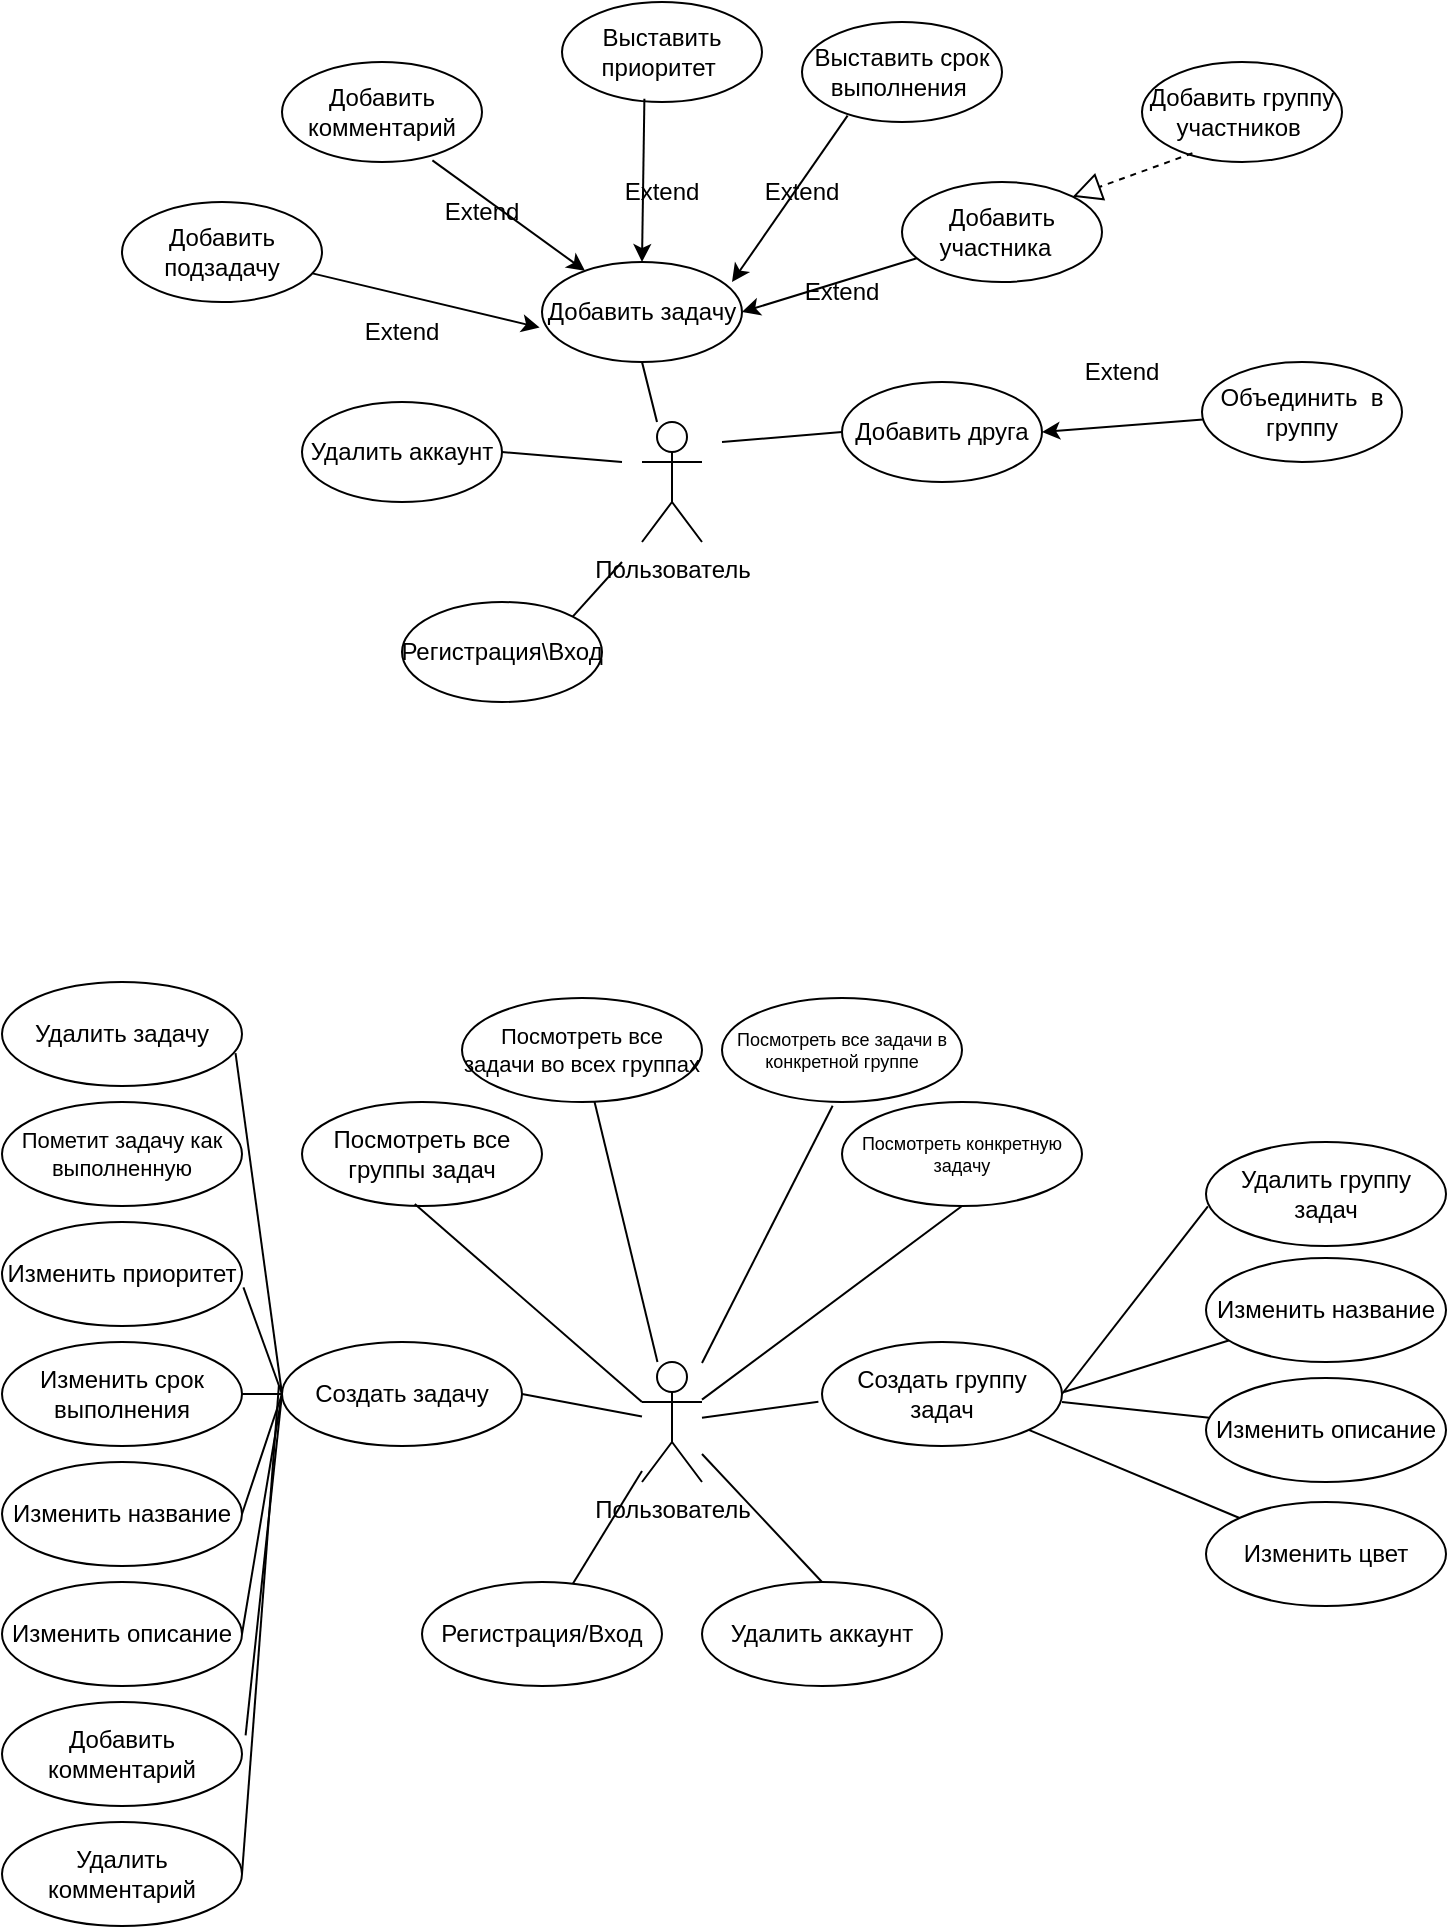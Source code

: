 <mxfile version="21.5.0" type="device" pages="2">
  <diagram name="Страница 1" id="oLyjj6NbCNh5AXx-Koe7">
    <mxGraphModel dx="1055" dy="580" grid="1" gridSize="10" guides="1" tooltips="1" connect="1" arrows="1" fold="1" page="1" pageScale="1" pageWidth="827" pageHeight="1169" math="0" shadow="0">
      <root>
        <mxCell id="0" />
        <mxCell id="1" parent="0" />
        <mxCell id="EINpKGb53OavtchX77ck-1" value="Пользователь" style="shape=umlActor;verticalLabelPosition=bottom;verticalAlign=top;html=1;outlineConnect=0;" parent="1" vertex="1">
          <mxGeometry x="390" y="250" width="30" height="60" as="geometry" />
        </mxCell>
        <mxCell id="EINpKGb53OavtchX77ck-4" value="Удалить аккаунт" style="ellipse;whiteSpace=wrap;html=1;" parent="1" vertex="1">
          <mxGeometry x="220" y="240" width="100" height="50" as="geometry" />
        </mxCell>
        <mxCell id="EINpKGb53OavtchX77ck-5" value="Добавить подзадачу" style="ellipse;whiteSpace=wrap;html=1;" parent="1" vertex="1">
          <mxGeometry x="130" y="140" width="100" height="50" as="geometry" />
        </mxCell>
        <mxCell id="EINpKGb53OavtchX77ck-6" value="Добавить комментарий" style="ellipse;whiteSpace=wrap;html=1;" parent="1" vertex="1">
          <mxGeometry x="210" y="70" width="100" height="50" as="geometry" />
        </mxCell>
        <mxCell id="EINpKGb53OavtchX77ck-7" value="Добавить задачу" style="ellipse;whiteSpace=wrap;html=1;" parent="1" vertex="1">
          <mxGeometry x="340" y="170" width="100" height="50" as="geometry" />
        </mxCell>
        <mxCell id="EINpKGb53OavtchX77ck-8" value="Выставить приоритет&amp;nbsp;" style="ellipse;whiteSpace=wrap;html=1;" parent="1" vertex="1">
          <mxGeometry x="350" y="40" width="100" height="50" as="geometry" />
        </mxCell>
        <mxCell id="EINpKGb53OavtchX77ck-10" value="Регистрация\Вход" style="ellipse;whiteSpace=wrap;html=1;" parent="1" vertex="1">
          <mxGeometry x="270" y="340" width="100" height="50" as="geometry" />
        </mxCell>
        <mxCell id="EINpKGb53OavtchX77ck-12" value="Выставить срок выполнения&amp;nbsp;" style="ellipse;whiteSpace=wrap;html=1;" parent="1" vertex="1">
          <mxGeometry x="470" y="50" width="100" height="50" as="geometry" />
        </mxCell>
        <mxCell id="EINpKGb53OavtchX77ck-15" value="" style="endArrow=classic;html=1;rounded=0;exitX=0.752;exitY=0.984;exitDx=0;exitDy=0;exitPerimeter=0;" parent="1" source="EINpKGb53OavtchX77ck-6" target="EINpKGb53OavtchX77ck-7" edge="1">
          <mxGeometry width="50" height="50" relative="1" as="geometry">
            <mxPoint x="110" y="480" as="sourcePoint" />
            <mxPoint x="160" y="430" as="targetPoint" />
          </mxGeometry>
        </mxCell>
        <mxCell id="EINpKGb53OavtchX77ck-16" value="Extend" style="text;html=1;strokeColor=none;fillColor=none;align=center;verticalAlign=middle;whiteSpace=wrap;rounded=0;" parent="1" vertex="1">
          <mxGeometry x="460" y="170" width="60" height="30" as="geometry" />
        </mxCell>
        <mxCell id="EINpKGb53OavtchX77ck-19" value="" style="endArrow=classic;html=1;rounded=0;exitX=0.412;exitY=0.968;exitDx=0;exitDy=0;exitPerimeter=0;entryX=0.5;entryY=0;entryDx=0;entryDy=0;" parent="1" source="EINpKGb53OavtchX77ck-8" target="EINpKGb53OavtchX77ck-7" edge="1">
          <mxGeometry width="50" height="50" relative="1" as="geometry">
            <mxPoint x="390" y="310" as="sourcePoint" />
            <mxPoint x="440" y="260" as="targetPoint" />
          </mxGeometry>
        </mxCell>
        <mxCell id="EINpKGb53OavtchX77ck-20" value="Extend" style="text;html=1;strokeColor=none;fillColor=none;align=center;verticalAlign=middle;whiteSpace=wrap;rounded=0;" parent="1" vertex="1">
          <mxGeometry x="280" y="130" width="60" height="30" as="geometry" />
        </mxCell>
        <mxCell id="EINpKGb53OavtchX77ck-21" value="" style="endArrow=classic;html=1;rounded=0;exitX=0.228;exitY=0.936;exitDx=0;exitDy=0;exitPerimeter=0;entryX=0.95;entryY=0.2;entryDx=0;entryDy=0;entryPerimeter=0;" parent="1" source="EINpKGb53OavtchX77ck-12" target="EINpKGb53OavtchX77ck-7" edge="1">
          <mxGeometry width="50" height="50" relative="1" as="geometry">
            <mxPoint x="390" y="310" as="sourcePoint" />
            <mxPoint x="440" y="260" as="targetPoint" />
          </mxGeometry>
        </mxCell>
        <mxCell id="EINpKGb53OavtchX77ck-23" value="Extend" style="text;html=1;strokeColor=none;fillColor=none;align=center;verticalAlign=middle;whiteSpace=wrap;rounded=0;" parent="1" vertex="1">
          <mxGeometry x="600" y="210" width="60" height="30" as="geometry" />
        </mxCell>
        <mxCell id="EINpKGb53OavtchX77ck-25" value="Добавить группу участников&amp;nbsp;" style="ellipse;whiteSpace=wrap;html=1;" parent="1" vertex="1">
          <mxGeometry x="640" y="70" width="100" height="50" as="geometry" />
        </mxCell>
        <mxCell id="EINpKGb53OavtchX77ck-26" value="Добавить участника&amp;nbsp;&amp;nbsp;" style="ellipse;whiteSpace=wrap;html=1;" parent="1" vertex="1">
          <mxGeometry x="520" y="130" width="100" height="50" as="geometry" />
        </mxCell>
        <mxCell id="EINpKGb53OavtchX77ck-27" value="Добавить друга" style="ellipse;whiteSpace=wrap;html=1;" parent="1" vertex="1">
          <mxGeometry x="490" y="230" width="100" height="50" as="geometry" />
        </mxCell>
        <mxCell id="EINpKGb53OavtchX77ck-28" value="" style="endArrow=classic;html=1;rounded=0;entryX=-0.012;entryY=0.656;entryDx=0;entryDy=0;entryPerimeter=0;" parent="1" source="EINpKGb53OavtchX77ck-5" target="EINpKGb53OavtchX77ck-7" edge="1">
          <mxGeometry width="50" height="50" relative="1" as="geometry">
            <mxPoint x="390" y="310" as="sourcePoint" />
            <mxPoint x="440" y="260" as="targetPoint" />
          </mxGeometry>
        </mxCell>
        <mxCell id="EINpKGb53OavtchX77ck-29" value="Extend" style="text;html=1;strokeColor=none;fillColor=none;align=center;verticalAlign=middle;whiteSpace=wrap;rounded=0;" parent="1" vertex="1">
          <mxGeometry x="240" y="190" width="60" height="30" as="geometry" />
        </mxCell>
        <mxCell id="EINpKGb53OavtchX77ck-30" value="Объединить&amp;nbsp; в группу" style="ellipse;whiteSpace=wrap;html=1;" parent="1" vertex="1">
          <mxGeometry x="670" y="220" width="100" height="50" as="geometry" />
        </mxCell>
        <mxCell id="EINpKGb53OavtchX77ck-31" value="Extend" style="text;html=1;strokeColor=none;fillColor=none;align=center;verticalAlign=middle;whiteSpace=wrap;rounded=0;" parent="1" vertex="1">
          <mxGeometry x="370" y="120" width="60" height="30" as="geometry" />
        </mxCell>
        <mxCell id="EINpKGb53OavtchX77ck-32" value="" style="endArrow=classic;html=1;rounded=0;entryX=1;entryY=0.5;entryDx=0;entryDy=0;" parent="1" source="EINpKGb53OavtchX77ck-30" target="EINpKGb53OavtchX77ck-27" edge="1">
          <mxGeometry width="50" height="50" relative="1" as="geometry">
            <mxPoint x="660.005" y="159.998" as="sourcePoint" />
            <mxPoint x="563.76" y="221.72" as="targetPoint" />
          </mxGeometry>
        </mxCell>
        <mxCell id="EINpKGb53OavtchX77ck-35" value="" style="endArrow=block;dashed=1;endFill=0;endSize=12;html=1;rounded=0;entryX=1;entryY=0;entryDx=0;entryDy=0;exitX=0.252;exitY=0.912;exitDx=0;exitDy=0;exitPerimeter=0;" parent="1" source="EINpKGb53OavtchX77ck-25" target="EINpKGb53OavtchX77ck-26" edge="1">
          <mxGeometry width="160" relative="1" as="geometry">
            <mxPoint x="660" y="40" as="sourcePoint" />
            <mxPoint x="530" y="510" as="targetPoint" />
          </mxGeometry>
        </mxCell>
        <mxCell id="EINpKGb53OavtchX77ck-42" value="" style="endArrow=classic;html=1;rounded=0;entryX=1;entryY=0.5;entryDx=0;entryDy=0;" parent="1" source="EINpKGb53OavtchX77ck-26" target="EINpKGb53OavtchX77ck-7" edge="1">
          <mxGeometry width="50" height="50" relative="1" as="geometry">
            <mxPoint x="413" y="97" as="sourcePoint" />
            <mxPoint x="340" y="170" as="targetPoint" />
          </mxGeometry>
        </mxCell>
        <mxCell id="EINpKGb53OavtchX77ck-43" value="Extend" style="text;html=1;strokeColor=none;fillColor=none;align=center;verticalAlign=middle;whiteSpace=wrap;rounded=0;" parent="1" vertex="1">
          <mxGeometry x="440" y="120" width="60" height="30" as="geometry" />
        </mxCell>
        <mxCell id="EINpKGb53OavtchX77ck-44" value="" style="endArrow=none;html=1;rounded=0;exitX=1;exitY=0.5;exitDx=0;exitDy=0;" parent="1" source="EINpKGb53OavtchX77ck-4" edge="1">
          <mxGeometry width="50" height="50" relative="1" as="geometry">
            <mxPoint x="390" y="310" as="sourcePoint" />
            <mxPoint x="380" y="270" as="targetPoint" />
          </mxGeometry>
        </mxCell>
        <mxCell id="EINpKGb53OavtchX77ck-45" value="" style="endArrow=none;html=1;rounded=0;exitX=1;exitY=0;exitDx=0;exitDy=0;" parent="1" source="EINpKGb53OavtchX77ck-10" edge="1">
          <mxGeometry width="50" height="50" relative="1" as="geometry">
            <mxPoint x="330" y="275" as="sourcePoint" />
            <mxPoint x="380" y="320" as="targetPoint" />
          </mxGeometry>
        </mxCell>
        <mxCell id="EINpKGb53OavtchX77ck-46" value="" style="endArrow=none;html=1;rounded=0;exitX=0;exitY=0.5;exitDx=0;exitDy=0;" parent="1" source="EINpKGb53OavtchX77ck-27" edge="1">
          <mxGeometry width="50" height="50" relative="1" as="geometry">
            <mxPoint x="365" y="357" as="sourcePoint" />
            <mxPoint x="430" y="260" as="targetPoint" />
          </mxGeometry>
        </mxCell>
        <mxCell id="EINpKGb53OavtchX77ck-47" value="" style="endArrow=none;html=1;rounded=0;entryX=0.5;entryY=1;entryDx=0;entryDy=0;" parent="1" source="EINpKGb53OavtchX77ck-1" target="EINpKGb53OavtchX77ck-7" edge="1">
          <mxGeometry width="50" height="50" relative="1" as="geometry">
            <mxPoint x="500" y="265" as="sourcePoint" />
            <mxPoint x="440" y="270" as="targetPoint" />
          </mxGeometry>
        </mxCell>
        <mxCell id="apRNH3Y5CZLs9x5aAQXm-41" value="Регистрация/Вход" style="ellipse;whiteSpace=wrap;html=1;" vertex="1" parent="1">
          <mxGeometry x="280" y="830" width="120" height="52" as="geometry" />
        </mxCell>
        <mxCell id="apRNH3Y5CZLs9x5aAQXm-42" value="Пользователь" style="shape=umlActor;verticalLabelPosition=bottom;verticalAlign=top;html=1;outlineConnect=0;" vertex="1" parent="1">
          <mxGeometry x="390" y="720" width="30" height="60" as="geometry" />
        </mxCell>
        <mxCell id="apRNH3Y5CZLs9x5aAQXm-43" value="Удалить аккаунт" style="ellipse;whiteSpace=wrap;html=1;" vertex="1" parent="1">
          <mxGeometry x="420" y="830" width="120" height="52" as="geometry" />
        </mxCell>
        <mxCell id="apRNH3Y5CZLs9x5aAQXm-44" value="Создать группу задач" style="ellipse;whiteSpace=wrap;html=1;" vertex="1" parent="1">
          <mxGeometry x="480" y="710" width="120" height="52" as="geometry" />
        </mxCell>
        <mxCell id="apRNH3Y5CZLs9x5aAQXm-45" value="Удалить группу задач" style="ellipse;whiteSpace=wrap;html=1;" vertex="1" parent="1">
          <mxGeometry x="672" y="610" width="120" height="52" as="geometry" />
        </mxCell>
        <mxCell id="apRNH3Y5CZLs9x5aAQXm-46" value="Посмотреть все группы задач" style="ellipse;whiteSpace=wrap;html=1;" vertex="1" parent="1">
          <mxGeometry x="220" y="590" width="120" height="52" as="geometry" />
        </mxCell>
        <mxCell id="apRNH3Y5CZLs9x5aAQXm-47" value="Посмотреть все задачи во всех группах" style="ellipse;whiteSpace=wrap;html=1;fontSize=11;" vertex="1" parent="1">
          <mxGeometry x="300" y="538" width="120" height="52" as="geometry" />
        </mxCell>
        <mxCell id="apRNH3Y5CZLs9x5aAQXm-48" value="Посмотреть все задачи в конкретной группе" style="ellipse;whiteSpace=wrap;html=1;fontSize=9;" vertex="1" parent="1">
          <mxGeometry x="430" y="538" width="120" height="52" as="geometry" />
        </mxCell>
        <mxCell id="apRNH3Y5CZLs9x5aAQXm-49" value="Создать задачу" style="ellipse;whiteSpace=wrap;html=1;" vertex="1" parent="1">
          <mxGeometry x="210" y="710" width="120" height="52" as="geometry" />
        </mxCell>
        <mxCell id="apRNH3Y5CZLs9x5aAQXm-50" value="Удалить задачу" style="ellipse;whiteSpace=wrap;html=1;" vertex="1" parent="1">
          <mxGeometry x="70" y="530" width="120" height="52" as="geometry" />
        </mxCell>
        <mxCell id="apRNH3Y5CZLs9x5aAQXm-51" value="Изменить приоритет" style="ellipse;whiteSpace=wrap;html=1;" vertex="1" parent="1">
          <mxGeometry x="70" y="650" width="120" height="52" as="geometry" />
        </mxCell>
        <mxCell id="apRNH3Y5CZLs9x5aAQXm-52" value="Изменить срок выполнения" style="ellipse;whiteSpace=wrap;html=1;" vertex="1" parent="1">
          <mxGeometry x="70" y="710" width="120" height="52" as="geometry" />
        </mxCell>
        <mxCell id="apRNH3Y5CZLs9x5aAQXm-53" value="Изменить название" style="ellipse;whiteSpace=wrap;html=1;" vertex="1" parent="1">
          <mxGeometry x="70" y="770" width="120" height="52" as="geometry" />
        </mxCell>
        <mxCell id="apRNH3Y5CZLs9x5aAQXm-54" value="Изменить описание" style="ellipse;whiteSpace=wrap;html=1;" vertex="1" parent="1">
          <mxGeometry x="70" y="830" width="120" height="52" as="geometry" />
        </mxCell>
        <mxCell id="apRNH3Y5CZLs9x5aAQXm-55" value="Изменить название" style="ellipse;whiteSpace=wrap;html=1;" vertex="1" parent="1">
          <mxGeometry x="672" y="668" width="120" height="52" as="geometry" />
        </mxCell>
        <mxCell id="apRNH3Y5CZLs9x5aAQXm-56" value="Изменить описание" style="ellipse;whiteSpace=wrap;html=1;" vertex="1" parent="1">
          <mxGeometry x="672" y="728" width="120" height="52" as="geometry" />
        </mxCell>
        <mxCell id="apRNH3Y5CZLs9x5aAQXm-57" value="Добавить комментарий" style="ellipse;whiteSpace=wrap;html=1;" vertex="1" parent="1">
          <mxGeometry x="70" y="890" width="120" height="52" as="geometry" />
        </mxCell>
        <mxCell id="apRNH3Y5CZLs9x5aAQXm-58" value="Посмотреть конкретную задачу" style="ellipse;whiteSpace=wrap;html=1;fontSize=9;" vertex="1" parent="1">
          <mxGeometry x="490" y="590" width="120" height="52" as="geometry" />
        </mxCell>
        <mxCell id="apRNH3Y5CZLs9x5aAQXm-59" value="" style="endArrow=none;html=1;rounded=0;entryX=-0.015;entryY=0.574;entryDx=0;entryDy=0;entryPerimeter=0;" edge="1" parent="1" source="apRNH3Y5CZLs9x5aAQXm-42" target="apRNH3Y5CZLs9x5aAQXm-44">
          <mxGeometry width="50" height="50" relative="1" as="geometry">
            <mxPoint x="440" y="750" as="sourcePoint" />
            <mxPoint x="490" y="700" as="targetPoint" />
          </mxGeometry>
        </mxCell>
        <mxCell id="apRNH3Y5CZLs9x5aAQXm-60" value="" style="endArrow=none;html=1;rounded=0;entryX=1;entryY=0.5;entryDx=0;entryDy=0;" edge="1" parent="1" source="apRNH3Y5CZLs9x5aAQXm-42" target="apRNH3Y5CZLs9x5aAQXm-49">
          <mxGeometry width="50" height="50" relative="1" as="geometry">
            <mxPoint x="390" y="750" as="sourcePoint" />
            <mxPoint x="488" y="750" as="targetPoint" />
          </mxGeometry>
        </mxCell>
        <mxCell id="apRNH3Y5CZLs9x5aAQXm-61" value="" style="endArrow=none;html=1;rounded=0;entryX=0.5;entryY=1;entryDx=0;entryDy=0;" edge="1" parent="1" source="apRNH3Y5CZLs9x5aAQXm-42" target="apRNH3Y5CZLs9x5aAQXm-58">
          <mxGeometry width="50" height="50" relative="1" as="geometry">
            <mxPoint x="464" y="702" as="sourcePoint" />
            <mxPoint x="514" y="652" as="targetPoint" />
          </mxGeometry>
        </mxCell>
        <mxCell id="apRNH3Y5CZLs9x5aAQXm-62" value="" style="endArrow=none;html=1;rounded=0;entryX=0.461;entryY=1.036;entryDx=0;entryDy=0;entryPerimeter=0;" edge="1" parent="1" source="apRNH3Y5CZLs9x5aAQXm-42" target="apRNH3Y5CZLs9x5aAQXm-48">
          <mxGeometry width="50" height="50" relative="1" as="geometry">
            <mxPoint x="420" y="740" as="sourcePoint" />
            <mxPoint x="560" y="652" as="targetPoint" />
          </mxGeometry>
        </mxCell>
        <mxCell id="apRNH3Y5CZLs9x5aAQXm-63" value="" style="endArrow=none;html=1;rounded=0;entryX=0.47;entryY=0.981;entryDx=0;entryDy=0;entryPerimeter=0;exitX=0;exitY=0.333;exitDx=0;exitDy=0;exitPerimeter=0;" edge="1" parent="1" source="apRNH3Y5CZLs9x5aAQXm-42" target="apRNH3Y5CZLs9x5aAQXm-46">
          <mxGeometry width="50" height="50" relative="1" as="geometry">
            <mxPoint x="430" y="750" as="sourcePoint" />
            <mxPoint x="505" y="602" as="targetPoint" />
          </mxGeometry>
        </mxCell>
        <mxCell id="apRNH3Y5CZLs9x5aAQXm-64" value="" style="endArrow=none;html=1;rounded=0;" edge="1" parent="1" source="apRNH3Y5CZLs9x5aAQXm-42" target="apRNH3Y5CZLs9x5aAQXm-47">
          <mxGeometry width="50" height="50" relative="1" as="geometry">
            <mxPoint x="390" y="740" as="sourcePoint" />
            <mxPoint x="366" y="599" as="targetPoint" />
          </mxGeometry>
        </mxCell>
        <mxCell id="apRNH3Y5CZLs9x5aAQXm-65" value="" style="endArrow=none;html=1;rounded=0;entryX=0.973;entryY=0.684;entryDx=0;entryDy=0;entryPerimeter=0;exitX=0;exitY=0.5;exitDx=0;exitDy=0;" edge="1" parent="1" source="apRNH3Y5CZLs9x5aAQXm-49" target="apRNH3Y5CZLs9x5aAQXm-50">
          <mxGeometry width="50" height="50" relative="1" as="geometry">
            <mxPoint x="440" y="750" as="sourcePoint" />
            <mxPoint x="490" y="700" as="targetPoint" />
          </mxGeometry>
        </mxCell>
        <mxCell id="apRNH3Y5CZLs9x5aAQXm-66" value="" style="endArrow=none;html=1;rounded=0;entryX=1.006;entryY=0.629;entryDx=0;entryDy=0;entryPerimeter=0;exitX=0;exitY=0.5;exitDx=0;exitDy=0;" edge="1" parent="1" source="apRNH3Y5CZLs9x5aAQXm-49" target="apRNH3Y5CZLs9x5aAQXm-51">
          <mxGeometry width="50" height="50" relative="1" as="geometry">
            <mxPoint x="237" y="728" as="sourcePoint" />
            <mxPoint x="197" y="636" as="targetPoint" />
          </mxGeometry>
        </mxCell>
        <mxCell id="apRNH3Y5CZLs9x5aAQXm-67" value="" style="endArrow=none;html=1;rounded=0;entryX=1;entryY=0.5;entryDx=0;entryDy=0;exitX=0;exitY=0.5;exitDx=0;exitDy=0;" edge="1" parent="1" source="apRNH3Y5CZLs9x5aAQXm-49" target="apRNH3Y5CZLs9x5aAQXm-52">
          <mxGeometry width="50" height="50" relative="1" as="geometry">
            <mxPoint x="220" y="746" as="sourcePoint" />
            <mxPoint x="197" y="636" as="targetPoint" />
          </mxGeometry>
        </mxCell>
        <mxCell id="apRNH3Y5CZLs9x5aAQXm-68" value="" style="endArrow=none;html=1;rounded=0;entryX=1;entryY=0.5;entryDx=0;entryDy=0;exitX=0;exitY=0.5;exitDx=0;exitDy=0;" edge="1" parent="1" source="apRNH3Y5CZLs9x5aAQXm-49" target="apRNH3Y5CZLs9x5aAQXm-53">
          <mxGeometry width="50" height="50" relative="1" as="geometry">
            <mxPoint x="220" y="746" as="sourcePoint" />
            <mxPoint x="200" y="746" as="targetPoint" />
          </mxGeometry>
        </mxCell>
        <mxCell id="apRNH3Y5CZLs9x5aAQXm-69" value="" style="endArrow=none;html=1;rounded=0;entryX=1;entryY=0.5;entryDx=0;entryDy=0;exitX=0;exitY=0.5;exitDx=0;exitDy=0;" edge="1" parent="1" source="apRNH3Y5CZLs9x5aAQXm-49" target="apRNH3Y5CZLs9x5aAQXm-54">
          <mxGeometry width="50" height="50" relative="1" as="geometry">
            <mxPoint x="220" y="746" as="sourcePoint" />
            <mxPoint x="200" y="806" as="targetPoint" />
          </mxGeometry>
        </mxCell>
        <mxCell id="apRNH3Y5CZLs9x5aAQXm-70" value="" style="endArrow=none;html=1;rounded=0;entryX=1.015;entryY=0.321;entryDx=0;entryDy=0;exitX=0;exitY=0.5;exitDx=0;exitDy=0;entryPerimeter=0;" edge="1" parent="1" source="apRNH3Y5CZLs9x5aAQXm-49" target="apRNH3Y5CZLs9x5aAQXm-57">
          <mxGeometry width="50" height="50" relative="1" as="geometry">
            <mxPoint x="220" y="746" as="sourcePoint" />
            <mxPoint x="200" y="866" as="targetPoint" />
          </mxGeometry>
        </mxCell>
        <mxCell id="apRNH3Y5CZLs9x5aAQXm-71" value="" style="endArrow=none;html=1;rounded=0;" edge="1" parent="1" source="apRNH3Y5CZLs9x5aAQXm-42" target="apRNH3Y5CZLs9x5aAQXm-41">
          <mxGeometry width="50" height="50" relative="1" as="geometry">
            <mxPoint x="220" y="746" as="sourcePoint" />
            <mxPoint x="202" y="917" as="targetPoint" />
          </mxGeometry>
        </mxCell>
        <mxCell id="apRNH3Y5CZLs9x5aAQXm-72" value="" style="endArrow=none;html=1;rounded=0;entryX=0.5;entryY=0;entryDx=0;entryDy=0;" edge="1" parent="1" source="apRNH3Y5CZLs9x5aAQXm-42" target="apRNH3Y5CZLs9x5aAQXm-43">
          <mxGeometry width="50" height="50" relative="1" as="geometry">
            <mxPoint x="400" y="784" as="sourcePoint" />
            <mxPoint x="365" y="841" as="targetPoint" />
          </mxGeometry>
        </mxCell>
        <mxCell id="apRNH3Y5CZLs9x5aAQXm-73" value="" style="endArrow=none;html=1;rounded=0;entryX=0.008;entryY=0.618;entryDx=0;entryDy=0;entryPerimeter=0;exitX=1;exitY=0.5;exitDx=0;exitDy=0;" edge="1" parent="1" source="apRNH3Y5CZLs9x5aAQXm-44" target="apRNH3Y5CZLs9x5aAQXm-45">
          <mxGeometry width="50" height="50" relative="1" as="geometry">
            <mxPoint x="430" y="776" as="sourcePoint" />
            <mxPoint x="490" y="840" as="targetPoint" />
          </mxGeometry>
        </mxCell>
        <mxCell id="apRNH3Y5CZLs9x5aAQXm-74" value="" style="endArrow=none;html=1;rounded=0;exitX=0.923;exitY=0.288;exitDx=0;exitDy=0;exitPerimeter=0;" edge="1" parent="1" target="apRNH3Y5CZLs9x5aAQXm-55">
          <mxGeometry width="50" height="50" relative="1" as="geometry">
            <mxPoint x="601" y="735" as="sourcePoint" />
            <mxPoint x="683" y="640" as="targetPoint" />
          </mxGeometry>
        </mxCell>
        <mxCell id="apRNH3Y5CZLs9x5aAQXm-75" value="" style="endArrow=none;html=1;rounded=0;" edge="1" parent="1" target="apRNH3Y5CZLs9x5aAQXm-56">
          <mxGeometry width="50" height="50" relative="1" as="geometry">
            <mxPoint x="600" y="740" as="sourcePoint" />
            <mxPoint x="693" y="719" as="targetPoint" />
          </mxGeometry>
        </mxCell>
        <mxCell id="apRNH3Y5CZLs9x5aAQXm-76" value="Изменить цвет" style="ellipse;whiteSpace=wrap;html=1;" vertex="1" parent="1">
          <mxGeometry x="672" y="790" width="120" height="52" as="geometry" />
        </mxCell>
        <mxCell id="apRNH3Y5CZLs9x5aAQXm-77" value="" style="endArrow=none;html=1;rounded=0;" edge="1" parent="1" source="apRNH3Y5CZLs9x5aAQXm-44" target="apRNH3Y5CZLs9x5aAQXm-76">
          <mxGeometry width="50" height="50" relative="1" as="geometry">
            <mxPoint x="430" y="776" as="sourcePoint" />
            <mxPoint x="490" y="840" as="targetPoint" />
          </mxGeometry>
        </mxCell>
        <mxCell id="apRNH3Y5CZLs9x5aAQXm-78" value="Удалить комментарий" style="ellipse;whiteSpace=wrap;html=1;" vertex="1" parent="1">
          <mxGeometry x="70" y="950" width="120" height="52" as="geometry" />
        </mxCell>
        <mxCell id="apRNH3Y5CZLs9x5aAQXm-79" value="" style="endArrow=none;html=1;rounded=0;entryX=1;entryY=0.5;entryDx=0;entryDy=0;exitX=-0.013;exitY=0.42;exitDx=0;exitDy=0;exitPerimeter=0;" edge="1" parent="1" source="apRNH3Y5CZLs9x5aAQXm-49" target="apRNH3Y5CZLs9x5aAQXm-78">
          <mxGeometry width="50" height="50" relative="1" as="geometry">
            <mxPoint x="220" y="746" as="sourcePoint" />
            <mxPoint x="202" y="917" as="targetPoint" />
          </mxGeometry>
        </mxCell>
        <mxCell id="apRNH3Y5CZLs9x5aAQXm-80" value="Пометит задачу как выполненную" style="ellipse;whiteSpace=wrap;html=1;fontSize=11;" vertex="1" parent="1">
          <mxGeometry x="70" y="590" width="120" height="52" as="geometry" />
        </mxCell>
      </root>
    </mxGraphModel>
  </diagram>
  <diagram id="iL9wLKhRq6P0Bup11Qem" name="Страница 2">
    <mxGraphModel dx="1662" dy="459" grid="1" gridSize="10" guides="1" tooltips="1" connect="1" arrows="1" fold="1" page="1" pageScale="1" pageWidth="827" pageHeight="1169" math="0" shadow="0">
      <root>
        <mxCell id="0" />
        <mxCell id="1" parent="0" />
        <mxCell id="QGzty3PDzVgT-qyexkP5-11" value="Пользователь" style="shape=table;startSize=30;container=1;collapsible=1;childLayout=tableLayout;fixedRows=1;rowLines=0;fontStyle=1;align=center;resizeLast=1;html=1;whiteSpace=wrap;" parent="1" vertex="1">
          <mxGeometry x="-20" y="560" width="180" height="210" as="geometry" />
        </mxCell>
        <mxCell id="QGzty3PDzVgT-qyexkP5-12" value="" style="shape=tableRow;horizontal=0;startSize=0;swimlaneHead=0;swimlaneBody=0;fillColor=none;collapsible=0;dropTarget=0;points=[[0,0.5],[1,0.5]];portConstraint=eastwest;top=0;left=0;right=0;bottom=0;html=1;" parent="QGzty3PDzVgT-qyexkP5-11" vertex="1">
          <mxGeometry y="30" width="180" height="30" as="geometry" />
        </mxCell>
        <mxCell id="QGzty3PDzVgT-qyexkP5-13" value="PK" style="shape=partialRectangle;connectable=0;fillColor=none;top=0;left=0;bottom=0;right=0;fontStyle=1;overflow=hidden;html=1;whiteSpace=wrap;" parent="QGzty3PDzVgT-qyexkP5-12" vertex="1">
          <mxGeometry width="50" height="30" as="geometry">
            <mxRectangle width="50" height="30" as="alternateBounds" />
          </mxGeometry>
        </mxCell>
        <mxCell id="QGzty3PDzVgT-qyexkP5-14" value="user_id" style="shape=partialRectangle;connectable=0;fillColor=none;top=0;left=0;bottom=0;right=0;align=left;spacingLeft=6;fontStyle=5;overflow=hidden;html=1;whiteSpace=wrap;" parent="QGzty3PDzVgT-qyexkP5-12" vertex="1">
          <mxGeometry x="50" width="130" height="30" as="geometry">
            <mxRectangle width="130" height="30" as="alternateBounds" />
          </mxGeometry>
        </mxCell>
        <mxCell id="c_JxiKNKeYvcjUqhF_d0-5" value="" style="shape=tableRow;horizontal=0;startSize=0;swimlaneHead=0;swimlaneBody=0;fillColor=none;collapsible=0;dropTarget=0;points=[[0,0.5],[1,0.5]];portConstraint=eastwest;top=0;left=0;right=0;bottom=0;html=1;" parent="QGzty3PDzVgT-qyexkP5-11" vertex="1">
          <mxGeometry y="60" width="180" height="30" as="geometry" />
        </mxCell>
        <mxCell id="c_JxiKNKeYvcjUqhF_d0-6" value="" style="shape=partialRectangle;connectable=0;fillColor=none;top=0;left=0;bottom=0;right=0;editable=1;overflow=hidden;html=1;whiteSpace=wrap;" parent="c_JxiKNKeYvcjUqhF_d0-5" vertex="1">
          <mxGeometry width="50" height="30" as="geometry">
            <mxRectangle width="50" height="30" as="alternateBounds" />
          </mxGeometry>
        </mxCell>
        <mxCell id="c_JxiKNKeYvcjUqhF_d0-7" value="name" style="shape=partialRectangle;connectable=0;fillColor=none;top=0;left=0;bottom=0;right=0;align=left;spacingLeft=6;overflow=hidden;html=1;whiteSpace=wrap;" parent="c_JxiKNKeYvcjUqhF_d0-5" vertex="1">
          <mxGeometry x="50" width="130" height="30" as="geometry">
            <mxRectangle width="130" height="30" as="alternateBounds" />
          </mxGeometry>
        </mxCell>
        <mxCell id="QGzty3PDzVgT-qyexkP5-21" value="" style="shape=tableRow;horizontal=0;startSize=0;swimlaneHead=0;swimlaneBody=0;fillColor=none;collapsible=0;dropTarget=0;points=[[0,0.5],[1,0.5]];portConstraint=eastwest;top=0;left=0;right=0;bottom=0;html=1;" parent="QGzty3PDzVgT-qyexkP5-11" vertex="1">
          <mxGeometry y="90" width="180" height="30" as="geometry" />
        </mxCell>
        <mxCell id="QGzty3PDzVgT-qyexkP5-22" value="" style="shape=partialRectangle;connectable=0;fillColor=none;top=0;left=0;bottom=0;right=0;editable=1;overflow=hidden;html=1;whiteSpace=wrap;" parent="QGzty3PDzVgT-qyexkP5-21" vertex="1">
          <mxGeometry width="50" height="30" as="geometry">
            <mxRectangle width="50" height="30" as="alternateBounds" />
          </mxGeometry>
        </mxCell>
        <mxCell id="QGzty3PDzVgT-qyexkP5-23" value="email" style="shape=partialRectangle;connectable=0;fillColor=none;top=0;left=0;bottom=0;right=0;align=left;spacingLeft=6;overflow=hidden;html=1;whiteSpace=wrap;" parent="QGzty3PDzVgT-qyexkP5-21" vertex="1">
          <mxGeometry x="50" width="130" height="30" as="geometry">
            <mxRectangle width="130" height="30" as="alternateBounds" />
          </mxGeometry>
        </mxCell>
        <mxCell id="QGzty3PDzVgT-qyexkP5-24" value="" style="shape=tableRow;horizontal=0;startSize=0;swimlaneHead=0;swimlaneBody=0;fillColor=none;collapsible=0;dropTarget=0;points=[[0,0.5],[1,0.5]];portConstraint=eastwest;top=0;left=0;right=0;bottom=0;html=1;" parent="QGzty3PDzVgT-qyexkP5-11" vertex="1">
          <mxGeometry y="120" width="180" height="30" as="geometry" />
        </mxCell>
        <mxCell id="QGzty3PDzVgT-qyexkP5-25" value="" style="shape=partialRectangle;connectable=0;fillColor=none;top=0;left=0;bottom=0;right=0;editable=1;overflow=hidden;html=1;whiteSpace=wrap;" parent="QGzty3PDzVgT-qyexkP5-24" vertex="1">
          <mxGeometry width="50" height="30" as="geometry">
            <mxRectangle width="50" height="30" as="alternateBounds" />
          </mxGeometry>
        </mxCell>
        <mxCell id="QGzty3PDzVgT-qyexkP5-26" value="password" style="shape=partialRectangle;connectable=0;fillColor=none;top=0;left=0;bottom=0;right=0;align=left;spacingLeft=6;overflow=hidden;html=1;whiteSpace=wrap;" parent="QGzty3PDzVgT-qyexkP5-24" vertex="1">
          <mxGeometry x="50" width="130" height="30" as="geometry">
            <mxRectangle width="130" height="30" as="alternateBounds" />
          </mxGeometry>
        </mxCell>
        <mxCell id="Rjr3CA51OpdVawKwA-eM-111" value="" style="shape=tableRow;horizontal=0;startSize=0;swimlaneHead=0;swimlaneBody=0;fillColor=none;collapsible=0;dropTarget=0;points=[[0,0.5],[1,0.5]];portConstraint=eastwest;top=0;left=0;right=0;bottom=0;html=1;" parent="QGzty3PDzVgT-qyexkP5-11" vertex="1">
          <mxGeometry y="150" width="180" height="30" as="geometry" />
        </mxCell>
        <mxCell id="Rjr3CA51OpdVawKwA-eM-112" value="" style="shape=partialRectangle;connectable=0;fillColor=none;top=0;left=0;bottom=0;right=0;editable=1;overflow=hidden;html=1;whiteSpace=wrap;" parent="Rjr3CA51OpdVawKwA-eM-111" vertex="1">
          <mxGeometry width="50" height="30" as="geometry">
            <mxRectangle width="50" height="30" as="alternateBounds" />
          </mxGeometry>
        </mxCell>
        <mxCell id="Rjr3CA51OpdVawKwA-eM-113" value="created_at" style="shape=partialRectangle;connectable=0;fillColor=none;top=0;left=0;bottom=0;right=0;align=left;spacingLeft=6;overflow=hidden;html=1;whiteSpace=wrap;" parent="Rjr3CA51OpdVawKwA-eM-111" vertex="1">
          <mxGeometry x="50" width="130" height="30" as="geometry">
            <mxRectangle width="130" height="30" as="alternateBounds" />
          </mxGeometry>
        </mxCell>
        <mxCell id="Rjr3CA51OpdVawKwA-eM-114" value="" style="shape=tableRow;horizontal=0;startSize=0;swimlaneHead=0;swimlaneBody=0;fillColor=none;collapsible=0;dropTarget=0;points=[[0,0.5],[1,0.5]];portConstraint=eastwest;top=0;left=0;right=0;bottom=0;html=1;" parent="QGzty3PDzVgT-qyexkP5-11" vertex="1">
          <mxGeometry y="180" width="180" height="30" as="geometry" />
        </mxCell>
        <mxCell id="Rjr3CA51OpdVawKwA-eM-115" value="" style="shape=partialRectangle;connectable=0;fillColor=none;top=0;left=0;bottom=0;right=0;editable=1;overflow=hidden;html=1;whiteSpace=wrap;" parent="Rjr3CA51OpdVawKwA-eM-114" vertex="1">
          <mxGeometry width="50" height="30" as="geometry">
            <mxRectangle width="50" height="30" as="alternateBounds" />
          </mxGeometry>
        </mxCell>
        <mxCell id="Rjr3CA51OpdVawKwA-eM-116" value="update_at" style="shape=partialRectangle;connectable=0;fillColor=none;top=0;left=0;bottom=0;right=0;align=left;spacingLeft=6;overflow=hidden;html=1;whiteSpace=wrap;" parent="Rjr3CA51OpdVawKwA-eM-114" vertex="1">
          <mxGeometry x="50" width="130" height="30" as="geometry">
            <mxRectangle width="130" height="30" as="alternateBounds" />
          </mxGeometry>
        </mxCell>
        <mxCell id="QGzty3PDzVgT-qyexkP5-27" value="Задачи" style="shape=table;startSize=30;container=1;collapsible=1;childLayout=tableLayout;fixedRows=1;rowLines=0;fontStyle=1;align=center;resizeLast=1;html=1;whiteSpace=wrap;" parent="1" vertex="1">
          <mxGeometry x="540" y="480" width="180" height="300" as="geometry" />
        </mxCell>
        <mxCell id="QGzty3PDzVgT-qyexkP5-28" value="" style="shape=tableRow;horizontal=0;startSize=0;swimlaneHead=0;swimlaneBody=0;fillColor=none;collapsible=0;dropTarget=0;points=[[0,0.5],[1,0.5]];portConstraint=eastwest;top=0;left=0;right=0;bottom=0;html=1;" parent="QGzty3PDzVgT-qyexkP5-27" vertex="1">
          <mxGeometry y="30" width="180" height="30" as="geometry" />
        </mxCell>
        <mxCell id="QGzty3PDzVgT-qyexkP5-29" value="PK" style="shape=partialRectangle;connectable=0;fillColor=none;top=0;left=0;bottom=0;right=0;fontStyle=1;overflow=hidden;html=1;whiteSpace=wrap;" parent="QGzty3PDzVgT-qyexkP5-28" vertex="1">
          <mxGeometry width="50" height="30" as="geometry">
            <mxRectangle width="50" height="30" as="alternateBounds" />
          </mxGeometry>
        </mxCell>
        <mxCell id="QGzty3PDzVgT-qyexkP5-30" value="task_id" style="shape=partialRectangle;connectable=0;fillColor=none;top=0;left=0;bottom=0;right=0;align=left;spacingLeft=6;fontStyle=5;overflow=hidden;html=1;whiteSpace=wrap;" parent="QGzty3PDzVgT-qyexkP5-28" vertex="1">
          <mxGeometry x="50" width="130" height="30" as="geometry">
            <mxRectangle width="130" height="30" as="alternateBounds" />
          </mxGeometry>
        </mxCell>
        <mxCell id="QGzty3PDzVgT-qyexkP5-31" value="" style="shape=tableRow;horizontal=0;startSize=0;swimlaneHead=0;swimlaneBody=0;fillColor=none;collapsible=0;dropTarget=0;points=[[0,0.5],[1,0.5]];portConstraint=eastwest;top=0;left=0;right=0;bottom=0;html=1;" parent="QGzty3PDzVgT-qyexkP5-27" vertex="1">
          <mxGeometry y="60" width="180" height="30" as="geometry" />
        </mxCell>
        <mxCell id="QGzty3PDzVgT-qyexkP5-32" value="" style="shape=partialRectangle;connectable=0;fillColor=none;top=0;left=0;bottom=0;right=0;editable=1;overflow=hidden;html=1;whiteSpace=wrap;" parent="QGzty3PDzVgT-qyexkP5-31" vertex="1">
          <mxGeometry width="50" height="30" as="geometry">
            <mxRectangle width="50" height="30" as="alternateBounds" />
          </mxGeometry>
        </mxCell>
        <mxCell id="QGzty3PDzVgT-qyexkP5-33" value="name" style="shape=partialRectangle;connectable=0;fillColor=none;top=0;left=0;bottom=0;right=0;align=left;spacingLeft=6;overflow=hidden;html=1;whiteSpace=wrap;" parent="QGzty3PDzVgT-qyexkP5-31" vertex="1">
          <mxGeometry x="50" width="130" height="30" as="geometry">
            <mxRectangle width="130" height="30" as="alternateBounds" />
          </mxGeometry>
        </mxCell>
        <mxCell id="QGzty3PDzVgT-qyexkP5-37" value="" style="shape=tableRow;horizontal=0;startSize=0;swimlaneHead=0;swimlaneBody=0;fillColor=none;collapsible=0;dropTarget=0;points=[[0,0.5],[1,0.5]];portConstraint=eastwest;top=0;left=0;right=0;bottom=0;html=1;" parent="QGzty3PDzVgT-qyexkP5-27" vertex="1">
          <mxGeometry y="90" width="180" height="30" as="geometry" />
        </mxCell>
        <mxCell id="QGzty3PDzVgT-qyexkP5-38" value="" style="shape=partialRectangle;connectable=0;fillColor=none;top=0;left=0;bottom=0;right=0;editable=1;overflow=hidden;html=1;whiteSpace=wrap;" parent="QGzty3PDzVgT-qyexkP5-37" vertex="1">
          <mxGeometry width="50" height="30" as="geometry">
            <mxRectangle width="50" height="30" as="alternateBounds" />
          </mxGeometry>
        </mxCell>
        <mxCell id="QGzty3PDzVgT-qyexkP5-39" value="lv_priority" style="shape=partialRectangle;connectable=0;fillColor=none;top=0;left=0;bottom=0;right=0;align=left;spacingLeft=6;overflow=hidden;html=1;whiteSpace=wrap;" parent="QGzty3PDzVgT-qyexkP5-37" vertex="1">
          <mxGeometry x="50" width="130" height="30" as="geometry">
            <mxRectangle width="130" height="30" as="alternateBounds" />
          </mxGeometry>
        </mxCell>
        <mxCell id="WzEszy05B6WkEGGLYm06-14" value="" style="shape=tableRow;horizontal=0;startSize=0;swimlaneHead=0;swimlaneBody=0;fillColor=none;collapsible=0;dropTarget=0;points=[[0,0.5],[1,0.5]];portConstraint=eastwest;top=0;left=0;right=0;bottom=0;html=1;" parent="QGzty3PDzVgT-qyexkP5-27" vertex="1">
          <mxGeometry y="120" width="180" height="30" as="geometry" />
        </mxCell>
        <mxCell id="WzEszy05B6WkEGGLYm06-15" value="" style="shape=partialRectangle;connectable=0;fillColor=none;top=0;left=0;bottom=0;right=0;editable=1;overflow=hidden;html=1;whiteSpace=wrap;" parent="WzEszy05B6WkEGGLYm06-14" vertex="1">
          <mxGeometry width="50" height="30" as="geometry">
            <mxRectangle width="50" height="30" as="alternateBounds" />
          </mxGeometry>
        </mxCell>
        <mxCell id="WzEszy05B6WkEGGLYm06-16" value="period_of_execution" style="shape=partialRectangle;connectable=0;fillColor=none;top=0;left=0;bottom=0;right=0;align=left;spacingLeft=6;overflow=hidden;html=1;whiteSpace=wrap;" parent="WzEszy05B6WkEGGLYm06-14" vertex="1">
          <mxGeometry x="50" width="130" height="30" as="geometry">
            <mxRectangle width="130" height="30" as="alternateBounds" />
          </mxGeometry>
        </mxCell>
        <mxCell id="Rjr3CA51OpdVawKwA-eM-20" value="" style="shape=tableRow;horizontal=0;startSize=0;swimlaneHead=0;swimlaneBody=0;fillColor=none;collapsible=0;dropTarget=0;points=[[0,0.5],[1,0.5]];portConstraint=eastwest;top=0;left=0;right=0;bottom=0;html=1;" parent="QGzty3PDzVgT-qyexkP5-27" vertex="1">
          <mxGeometry y="150" width="180" height="30" as="geometry" />
        </mxCell>
        <mxCell id="Rjr3CA51OpdVawKwA-eM-21" value="&lt;b&gt;Fk&lt;/b&gt;" style="shape=partialRectangle;connectable=0;fillColor=none;top=0;left=0;bottom=0;right=0;editable=1;overflow=hidden;html=1;whiteSpace=wrap;" parent="Rjr3CA51OpdVawKwA-eM-20" vertex="1">
          <mxGeometry width="50" height="30" as="geometry">
            <mxRectangle width="50" height="30" as="alternateBounds" />
          </mxGeometry>
        </mxCell>
        <mxCell id="Rjr3CA51OpdVawKwA-eM-22" value="&lt;b&gt;group_task_id&lt;/b&gt;" style="shape=partialRectangle;connectable=0;fillColor=none;top=0;left=0;bottom=0;right=0;align=left;spacingLeft=6;overflow=hidden;html=1;whiteSpace=wrap;" parent="Rjr3CA51OpdVawKwA-eM-20" vertex="1">
          <mxGeometry x="50" width="130" height="30" as="geometry">
            <mxRectangle width="130" height="30" as="alternateBounds" />
          </mxGeometry>
        </mxCell>
        <mxCell id="c_JxiKNKeYvcjUqhF_d0-1" value="" style="shape=tableRow;horizontal=0;startSize=0;swimlaneHead=0;swimlaneBody=0;fillColor=none;collapsible=0;dropTarget=0;points=[[0,0.5],[1,0.5]];portConstraint=eastwest;top=0;left=0;right=0;bottom=0;html=1;" parent="QGzty3PDzVgT-qyexkP5-27" vertex="1">
          <mxGeometry y="180" width="180" height="30" as="geometry" />
        </mxCell>
        <mxCell id="c_JxiKNKeYvcjUqhF_d0-2" value="&lt;b&gt;Fk&lt;/b&gt;" style="shape=partialRectangle;connectable=0;fillColor=none;top=0;left=0;bottom=0;right=0;editable=1;overflow=hidden;html=1;whiteSpace=wrap;" parent="c_JxiKNKeYvcjUqhF_d0-1" vertex="1">
          <mxGeometry width="50" height="30" as="geometry">
            <mxRectangle width="50" height="30" as="alternateBounds" />
          </mxGeometry>
        </mxCell>
        <mxCell id="c_JxiKNKeYvcjUqhF_d0-3" value="&lt;b&gt;user_id&lt;/b&gt;" style="shape=partialRectangle;connectable=0;fillColor=none;top=0;left=0;bottom=0;right=0;align=left;spacingLeft=6;overflow=hidden;html=1;whiteSpace=wrap;" parent="c_JxiKNKeYvcjUqhF_d0-1" vertex="1">
          <mxGeometry x="50" width="130" height="30" as="geometry">
            <mxRectangle width="130" height="30" as="alternateBounds" />
          </mxGeometry>
        </mxCell>
        <mxCell id="Rjr3CA51OpdVawKwA-eM-123" value="" style="shape=tableRow;horizontal=0;startSize=0;swimlaneHead=0;swimlaneBody=0;fillColor=none;collapsible=0;dropTarget=0;points=[[0,0.5],[1,0.5]];portConstraint=eastwest;top=0;left=0;right=0;bottom=0;html=1;" parent="QGzty3PDzVgT-qyexkP5-27" vertex="1">
          <mxGeometry y="210" width="180" height="30" as="geometry" />
        </mxCell>
        <mxCell id="Rjr3CA51OpdVawKwA-eM-124" value="" style="shape=partialRectangle;connectable=0;fillColor=none;top=0;left=0;bottom=0;right=0;editable=1;overflow=hidden;html=1;whiteSpace=wrap;" parent="Rjr3CA51OpdVawKwA-eM-123" vertex="1">
          <mxGeometry width="50" height="30" as="geometry">
            <mxRectangle width="50" height="30" as="alternateBounds" />
          </mxGeometry>
        </mxCell>
        <mxCell id="Rjr3CA51OpdVawKwA-eM-125" value="created_at" style="shape=partialRectangle;connectable=0;fillColor=none;top=0;left=0;bottom=0;right=0;align=left;spacingLeft=6;overflow=hidden;html=1;whiteSpace=wrap;" parent="Rjr3CA51OpdVawKwA-eM-123" vertex="1">
          <mxGeometry x="50" width="130" height="30" as="geometry">
            <mxRectangle width="130" height="30" as="alternateBounds" />
          </mxGeometry>
        </mxCell>
        <mxCell id="Rjr3CA51OpdVawKwA-eM-126" value="" style="shape=tableRow;horizontal=0;startSize=0;swimlaneHead=0;swimlaneBody=0;fillColor=none;collapsible=0;dropTarget=0;points=[[0,0.5],[1,0.5]];portConstraint=eastwest;top=0;left=0;right=0;bottom=0;html=1;" parent="QGzty3PDzVgT-qyexkP5-27" vertex="1">
          <mxGeometry y="240" width="180" height="30" as="geometry" />
        </mxCell>
        <mxCell id="Rjr3CA51OpdVawKwA-eM-127" value="" style="shape=partialRectangle;connectable=0;fillColor=none;top=0;left=0;bottom=0;right=0;editable=1;overflow=hidden;html=1;whiteSpace=wrap;" parent="Rjr3CA51OpdVawKwA-eM-126" vertex="1">
          <mxGeometry width="50" height="30" as="geometry">
            <mxRectangle width="50" height="30" as="alternateBounds" />
          </mxGeometry>
        </mxCell>
        <mxCell id="Rjr3CA51OpdVawKwA-eM-128" value="update_at" style="shape=partialRectangle;connectable=0;fillColor=none;top=0;left=0;bottom=0;right=0;align=left;spacingLeft=6;overflow=hidden;html=1;whiteSpace=wrap;" parent="Rjr3CA51OpdVawKwA-eM-126" vertex="1">
          <mxGeometry x="50" width="130" height="30" as="geometry">
            <mxRectangle width="130" height="30" as="alternateBounds" />
          </mxGeometry>
        </mxCell>
        <mxCell id="13DwYoCQDUPitQgxBlSx-4" value="" style="shape=tableRow;horizontal=0;startSize=0;swimlaneHead=0;swimlaneBody=0;fillColor=none;collapsible=0;dropTarget=0;points=[[0,0.5],[1,0.5]];portConstraint=eastwest;top=0;left=0;right=0;bottom=0;html=1;" vertex="1" parent="QGzty3PDzVgT-qyexkP5-27">
          <mxGeometry y="270" width="180" height="30" as="geometry" />
        </mxCell>
        <mxCell id="13DwYoCQDUPitQgxBlSx-5" value="" style="shape=partialRectangle;connectable=0;fillColor=none;top=0;left=0;bottom=0;right=0;editable=1;overflow=hidden;html=1;whiteSpace=wrap;" vertex="1" parent="13DwYoCQDUPitQgxBlSx-4">
          <mxGeometry width="50" height="30" as="geometry">
            <mxRectangle width="50" height="30" as="alternateBounds" />
          </mxGeometry>
        </mxCell>
        <mxCell id="13DwYoCQDUPitQgxBlSx-6" value="completed" style="shape=partialRectangle;connectable=0;fillColor=none;top=0;left=0;bottom=0;right=0;align=left;spacingLeft=6;overflow=hidden;html=1;whiteSpace=wrap;" vertex="1" parent="13DwYoCQDUPitQgxBlSx-4">
          <mxGeometry x="50" width="130" height="30" as="geometry">
            <mxRectangle width="130" height="30" as="alternateBounds" />
          </mxGeometry>
        </mxCell>
        <mxCell id="B4-FTxaK2jQRkmgkn0W5-29" value="Пользователь" style="shape=table;startSize=30;container=1;collapsible=1;childLayout=tableLayout;fixedRows=1;rowLines=0;fontStyle=1;align=center;resizeLast=1;html=1;whiteSpace=wrap;" parent="1" vertex="1">
          <mxGeometry x="-35" y="70" width="180" height="150" as="geometry" />
        </mxCell>
        <mxCell id="B4-FTxaK2jQRkmgkn0W5-30" value="" style="shape=tableRow;horizontal=0;startSize=0;swimlaneHead=0;swimlaneBody=0;fillColor=none;collapsible=0;dropTarget=0;points=[[0,0.5],[1,0.5]];portConstraint=eastwest;top=0;left=0;right=0;bottom=0;html=1;" parent="B4-FTxaK2jQRkmgkn0W5-29" vertex="1">
          <mxGeometry y="30" width="180" height="30" as="geometry" />
        </mxCell>
        <mxCell id="B4-FTxaK2jQRkmgkn0W5-31" value="PK" style="shape=partialRectangle;connectable=0;fillColor=none;top=0;left=0;bottom=0;right=0;fontStyle=1;overflow=hidden;html=1;whiteSpace=wrap;" parent="B4-FTxaK2jQRkmgkn0W5-30" vertex="1">
          <mxGeometry width="50" height="30" as="geometry">
            <mxRectangle width="50" height="30" as="alternateBounds" />
          </mxGeometry>
        </mxCell>
        <mxCell id="B4-FTxaK2jQRkmgkn0W5-32" value="user_id" style="shape=partialRectangle;connectable=0;fillColor=none;top=0;left=0;bottom=0;right=0;align=left;spacingLeft=6;fontStyle=5;overflow=hidden;html=1;whiteSpace=wrap;" parent="B4-FTxaK2jQRkmgkn0W5-30" vertex="1">
          <mxGeometry x="50" width="130" height="30" as="geometry">
            <mxRectangle width="130" height="30" as="alternateBounds" />
          </mxGeometry>
        </mxCell>
        <mxCell id="B4-FTxaK2jQRkmgkn0W5-33" value="" style="shape=tableRow;horizontal=0;startSize=0;swimlaneHead=0;swimlaneBody=0;fillColor=none;collapsible=0;dropTarget=0;points=[[0,0.5],[1,0.5]];portConstraint=eastwest;top=0;left=0;right=0;bottom=0;html=1;" parent="B4-FTxaK2jQRkmgkn0W5-29" vertex="1">
          <mxGeometry y="60" width="180" height="30" as="geometry" />
        </mxCell>
        <mxCell id="B4-FTxaK2jQRkmgkn0W5-34" value="" style="shape=partialRectangle;connectable=0;fillColor=none;top=0;left=0;bottom=0;right=0;editable=1;overflow=hidden;html=1;whiteSpace=wrap;" parent="B4-FTxaK2jQRkmgkn0W5-33" vertex="1">
          <mxGeometry width="50" height="30" as="geometry">
            <mxRectangle width="50" height="30" as="alternateBounds" />
          </mxGeometry>
        </mxCell>
        <mxCell id="B4-FTxaK2jQRkmgkn0W5-35" value="name" style="shape=partialRectangle;connectable=0;fillColor=none;top=0;left=0;bottom=0;right=0;align=left;spacingLeft=6;overflow=hidden;html=1;whiteSpace=wrap;" parent="B4-FTxaK2jQRkmgkn0W5-33" vertex="1">
          <mxGeometry x="50" width="130" height="30" as="geometry">
            <mxRectangle width="130" height="30" as="alternateBounds" />
          </mxGeometry>
        </mxCell>
        <mxCell id="B4-FTxaK2jQRkmgkn0W5-39" value="" style="shape=tableRow;horizontal=0;startSize=0;swimlaneHead=0;swimlaneBody=0;fillColor=none;collapsible=0;dropTarget=0;points=[[0,0.5],[1,0.5]];portConstraint=eastwest;top=0;left=0;right=0;bottom=0;html=1;" parent="B4-FTxaK2jQRkmgkn0W5-29" vertex="1">
          <mxGeometry y="90" width="180" height="30" as="geometry" />
        </mxCell>
        <mxCell id="B4-FTxaK2jQRkmgkn0W5-40" value="" style="shape=partialRectangle;connectable=0;fillColor=none;top=0;left=0;bottom=0;right=0;editable=1;overflow=hidden;html=1;whiteSpace=wrap;" parent="B4-FTxaK2jQRkmgkn0W5-39" vertex="1">
          <mxGeometry width="50" height="30" as="geometry">
            <mxRectangle width="50" height="30" as="alternateBounds" />
          </mxGeometry>
        </mxCell>
        <mxCell id="B4-FTxaK2jQRkmgkn0W5-41" value="email" style="shape=partialRectangle;connectable=0;fillColor=none;top=0;left=0;bottom=0;right=0;align=left;spacingLeft=6;overflow=hidden;html=1;whiteSpace=wrap;" parent="B4-FTxaK2jQRkmgkn0W5-39" vertex="1">
          <mxGeometry x="50" width="130" height="30" as="geometry">
            <mxRectangle width="130" height="30" as="alternateBounds" />
          </mxGeometry>
        </mxCell>
        <mxCell id="B4-FTxaK2jQRkmgkn0W5-42" value="" style="shape=tableRow;horizontal=0;startSize=0;swimlaneHead=0;swimlaneBody=0;fillColor=none;collapsible=0;dropTarget=0;points=[[0,0.5],[1,0.5]];portConstraint=eastwest;top=0;left=0;right=0;bottom=0;html=1;" parent="B4-FTxaK2jQRkmgkn0W5-29" vertex="1">
          <mxGeometry y="120" width="180" height="30" as="geometry" />
        </mxCell>
        <mxCell id="B4-FTxaK2jQRkmgkn0W5-43" value="" style="shape=partialRectangle;connectable=0;fillColor=none;top=0;left=0;bottom=0;right=0;editable=1;overflow=hidden;html=1;whiteSpace=wrap;" parent="B4-FTxaK2jQRkmgkn0W5-42" vertex="1">
          <mxGeometry width="50" height="30" as="geometry">
            <mxRectangle width="50" height="30" as="alternateBounds" />
          </mxGeometry>
        </mxCell>
        <mxCell id="B4-FTxaK2jQRkmgkn0W5-44" value="password" style="shape=partialRectangle;connectable=0;fillColor=none;top=0;left=0;bottom=0;right=0;align=left;spacingLeft=6;overflow=hidden;html=1;whiteSpace=wrap;" parent="B4-FTxaK2jQRkmgkn0W5-42" vertex="1">
          <mxGeometry x="50" width="130" height="30" as="geometry">
            <mxRectangle width="130" height="30" as="alternateBounds" />
          </mxGeometry>
        </mxCell>
        <mxCell id="B4-FTxaK2jQRkmgkn0W5-45" value="Задачи" style="shape=table;startSize=30;container=1;collapsible=1;childLayout=tableLayout;fixedRows=1;rowLines=0;fontStyle=1;align=center;resizeLast=1;html=1;whiteSpace=wrap;" parent="1" vertex="1">
          <mxGeometry x="475" y="70" width="180" height="240" as="geometry" />
        </mxCell>
        <mxCell id="B4-FTxaK2jQRkmgkn0W5-46" value="" style="shape=tableRow;horizontal=0;startSize=0;swimlaneHead=0;swimlaneBody=0;fillColor=none;collapsible=0;dropTarget=0;points=[[0,0.5],[1,0.5]];portConstraint=eastwest;top=0;left=0;right=0;bottom=0;html=1;" parent="B4-FTxaK2jQRkmgkn0W5-45" vertex="1">
          <mxGeometry y="30" width="180" height="30" as="geometry" />
        </mxCell>
        <mxCell id="B4-FTxaK2jQRkmgkn0W5-47" value="PK" style="shape=partialRectangle;connectable=0;fillColor=none;top=0;left=0;bottom=0;right=0;fontStyle=1;overflow=hidden;html=1;whiteSpace=wrap;" parent="B4-FTxaK2jQRkmgkn0W5-46" vertex="1">
          <mxGeometry width="50" height="30" as="geometry">
            <mxRectangle width="50" height="30" as="alternateBounds" />
          </mxGeometry>
        </mxCell>
        <mxCell id="B4-FTxaK2jQRkmgkn0W5-48" value="task_id" style="shape=partialRectangle;connectable=0;fillColor=none;top=0;left=0;bottom=0;right=0;align=left;spacingLeft=6;fontStyle=5;overflow=hidden;html=1;whiteSpace=wrap;" parent="B4-FTxaK2jQRkmgkn0W5-46" vertex="1">
          <mxGeometry x="50" width="130" height="30" as="geometry">
            <mxRectangle width="130" height="30" as="alternateBounds" />
          </mxGeometry>
        </mxCell>
        <mxCell id="B4-FTxaK2jQRkmgkn0W5-49" value="" style="shape=tableRow;horizontal=0;startSize=0;swimlaneHead=0;swimlaneBody=0;fillColor=none;collapsible=0;dropTarget=0;points=[[0,0.5],[1,0.5]];portConstraint=eastwest;top=0;left=0;right=0;bottom=0;html=1;" parent="B4-FTxaK2jQRkmgkn0W5-45" vertex="1">
          <mxGeometry y="60" width="180" height="30" as="geometry" />
        </mxCell>
        <mxCell id="B4-FTxaK2jQRkmgkn0W5-50" value="" style="shape=partialRectangle;connectable=0;fillColor=none;top=0;left=0;bottom=0;right=0;editable=1;overflow=hidden;html=1;whiteSpace=wrap;" parent="B4-FTxaK2jQRkmgkn0W5-49" vertex="1">
          <mxGeometry width="50" height="30" as="geometry">
            <mxRectangle width="50" height="30" as="alternateBounds" />
          </mxGeometry>
        </mxCell>
        <mxCell id="B4-FTxaK2jQRkmgkn0W5-51" value="name" style="shape=partialRectangle;connectable=0;fillColor=none;top=0;left=0;bottom=0;right=0;align=left;spacingLeft=6;overflow=hidden;html=1;whiteSpace=wrap;" parent="B4-FTxaK2jQRkmgkn0W5-49" vertex="1">
          <mxGeometry x="50" width="130" height="30" as="geometry">
            <mxRectangle width="130" height="30" as="alternateBounds" />
          </mxGeometry>
        </mxCell>
        <mxCell id="B4-FTxaK2jQRkmgkn0W5-52" value="" style="shape=tableRow;horizontal=0;startSize=0;swimlaneHead=0;swimlaneBody=0;fillColor=none;collapsible=0;dropTarget=0;points=[[0,0.5],[1,0.5]];portConstraint=eastwest;top=0;left=0;right=0;bottom=0;html=1;" parent="B4-FTxaK2jQRkmgkn0W5-45" vertex="1">
          <mxGeometry y="90" width="180" height="30" as="geometry" />
        </mxCell>
        <mxCell id="B4-FTxaK2jQRkmgkn0W5-53" value="" style="shape=partialRectangle;connectable=0;fillColor=none;top=0;left=0;bottom=0;right=0;editable=1;overflow=hidden;html=1;whiteSpace=wrap;" parent="B4-FTxaK2jQRkmgkn0W5-52" vertex="1">
          <mxGeometry width="50" height="30" as="geometry">
            <mxRectangle width="50" height="30" as="alternateBounds" />
          </mxGeometry>
        </mxCell>
        <mxCell id="B4-FTxaK2jQRkmgkn0W5-54" value="commentaries" style="shape=partialRectangle;connectable=0;fillColor=none;top=0;left=0;bottom=0;right=0;align=left;spacingLeft=6;overflow=hidden;html=1;whiteSpace=wrap;" parent="B4-FTxaK2jQRkmgkn0W5-52" vertex="1">
          <mxGeometry x="50" width="130" height="30" as="geometry">
            <mxRectangle width="130" height="30" as="alternateBounds" />
          </mxGeometry>
        </mxCell>
        <mxCell id="B4-FTxaK2jQRkmgkn0W5-55" value="" style="shape=tableRow;horizontal=0;startSize=0;swimlaneHead=0;swimlaneBody=0;fillColor=none;collapsible=0;dropTarget=0;points=[[0,0.5],[1,0.5]];portConstraint=eastwest;top=0;left=0;right=0;bottom=0;html=1;" parent="B4-FTxaK2jQRkmgkn0W5-45" vertex="1">
          <mxGeometry y="120" width="180" height="30" as="geometry" />
        </mxCell>
        <mxCell id="B4-FTxaK2jQRkmgkn0W5-56" value="" style="shape=partialRectangle;connectable=0;fillColor=none;top=0;left=0;bottom=0;right=0;editable=1;overflow=hidden;html=1;whiteSpace=wrap;" parent="B4-FTxaK2jQRkmgkn0W5-55" vertex="1">
          <mxGeometry width="50" height="30" as="geometry">
            <mxRectangle width="50" height="30" as="alternateBounds" />
          </mxGeometry>
        </mxCell>
        <mxCell id="B4-FTxaK2jQRkmgkn0W5-57" value="lv_priority" style="shape=partialRectangle;connectable=0;fillColor=none;top=0;left=0;bottom=0;right=0;align=left;spacingLeft=6;overflow=hidden;html=1;whiteSpace=wrap;" parent="B4-FTxaK2jQRkmgkn0W5-55" vertex="1">
          <mxGeometry x="50" width="130" height="30" as="geometry">
            <mxRectangle width="130" height="30" as="alternateBounds" />
          </mxGeometry>
        </mxCell>
        <mxCell id="B4-FTxaK2jQRkmgkn0W5-58" value="" style="shape=tableRow;horizontal=0;startSize=0;swimlaneHead=0;swimlaneBody=0;fillColor=none;collapsible=0;dropTarget=0;points=[[0,0.5],[1,0.5]];portConstraint=eastwest;top=0;left=0;right=0;bottom=0;html=1;" parent="B4-FTxaK2jQRkmgkn0W5-45" vertex="1">
          <mxGeometry y="150" width="180" height="30" as="geometry" />
        </mxCell>
        <mxCell id="B4-FTxaK2jQRkmgkn0W5-59" value="" style="shape=partialRectangle;connectable=0;fillColor=none;top=0;left=0;bottom=0;right=0;editable=1;overflow=hidden;html=1;whiteSpace=wrap;" parent="B4-FTxaK2jQRkmgkn0W5-58" vertex="1">
          <mxGeometry width="50" height="30" as="geometry">
            <mxRectangle width="50" height="30" as="alternateBounds" />
          </mxGeometry>
        </mxCell>
        <mxCell id="B4-FTxaK2jQRkmgkn0W5-60" value="period_of_execution" style="shape=partialRectangle;connectable=0;fillColor=none;top=0;left=0;bottom=0;right=0;align=left;spacingLeft=6;overflow=hidden;html=1;whiteSpace=wrap;" parent="B4-FTxaK2jQRkmgkn0W5-58" vertex="1">
          <mxGeometry x="50" width="130" height="30" as="geometry">
            <mxRectangle width="130" height="30" as="alternateBounds" />
          </mxGeometry>
        </mxCell>
        <mxCell id="B4-FTxaK2jQRkmgkn0W5-87" value="" style="shape=tableRow;horizontal=0;startSize=0;swimlaneHead=0;swimlaneBody=0;fillColor=none;collapsible=0;dropTarget=0;points=[[0,0.5],[1,0.5]];portConstraint=eastwest;top=0;left=0;right=0;bottom=0;html=1;" parent="B4-FTxaK2jQRkmgkn0W5-45" vertex="1">
          <mxGeometry y="180" width="180" height="30" as="geometry" />
        </mxCell>
        <mxCell id="B4-FTxaK2jQRkmgkn0W5-88" value="" style="shape=partialRectangle;connectable=0;fillColor=none;top=0;left=0;bottom=0;right=0;editable=1;overflow=hidden;html=1;whiteSpace=wrap;" parent="B4-FTxaK2jQRkmgkn0W5-87" vertex="1">
          <mxGeometry width="50" height="30" as="geometry">
            <mxRectangle width="50" height="30" as="alternateBounds" />
          </mxGeometry>
        </mxCell>
        <mxCell id="B4-FTxaK2jQRkmgkn0W5-89" value="parent_task_id" style="shape=partialRectangle;connectable=0;fillColor=none;top=0;left=0;bottom=0;right=0;align=left;spacingLeft=6;overflow=hidden;html=1;whiteSpace=wrap;" parent="B4-FTxaK2jQRkmgkn0W5-87" vertex="1">
          <mxGeometry x="50" width="130" height="30" as="geometry">
            <mxRectangle width="130" height="30" as="alternateBounds" />
          </mxGeometry>
        </mxCell>
        <mxCell id="TrDwzfb7XRsofn87NPKy-1" value="" style="shape=tableRow;horizontal=0;startSize=0;swimlaneHead=0;swimlaneBody=0;fillColor=none;collapsible=0;dropTarget=0;points=[[0,0.5],[1,0.5]];portConstraint=eastwest;top=0;left=0;right=0;bottom=0;html=1;" parent="B4-FTxaK2jQRkmgkn0W5-45" vertex="1">
          <mxGeometry y="210" width="180" height="30" as="geometry" />
        </mxCell>
        <mxCell id="TrDwzfb7XRsofn87NPKy-2" value="" style="shape=partialRectangle;connectable=0;fillColor=none;top=0;left=0;bottom=0;right=0;editable=1;overflow=hidden;html=1;whiteSpace=wrap;" parent="TrDwzfb7XRsofn87NPKy-1" vertex="1">
          <mxGeometry width="50" height="30" as="geometry">
            <mxRectangle width="50" height="30" as="alternateBounds" />
          </mxGeometry>
        </mxCell>
        <mxCell id="TrDwzfb7XRsofn87NPKy-3" value="creator" style="shape=partialRectangle;connectable=0;fillColor=none;top=0;left=0;bottom=0;right=0;align=left;spacingLeft=6;overflow=hidden;html=1;whiteSpace=wrap;" parent="TrDwzfb7XRsofn87NPKy-1" vertex="1">
          <mxGeometry x="50" width="130" height="30" as="geometry">
            <mxRectangle width="130" height="30" as="alternateBounds" />
          </mxGeometry>
        </mxCell>
        <mxCell id="B4-FTxaK2jQRkmgkn0W5-61" value="ПользователиЗадачи" style="shape=table;startSize=30;container=1;collapsible=1;childLayout=tableLayout;fixedRows=1;rowLines=0;fontStyle=1;align=center;resizeLast=1;html=1;whiteSpace=wrap;" parent="1" vertex="1">
          <mxGeometry x="215" y="70" width="180" height="120" as="geometry" />
        </mxCell>
        <mxCell id="B4-FTxaK2jQRkmgkn0W5-62" value="" style="shape=tableRow;horizontal=0;startSize=0;swimlaneHead=0;swimlaneBody=0;fillColor=none;collapsible=0;dropTarget=0;points=[[0,0.5],[1,0.5]];portConstraint=eastwest;top=0;left=0;right=0;bottom=0;html=1;" parent="B4-FTxaK2jQRkmgkn0W5-61" vertex="1">
          <mxGeometry y="30" width="180" height="30" as="geometry" />
        </mxCell>
        <mxCell id="B4-FTxaK2jQRkmgkn0W5-63" value="PK" style="shape=partialRectangle;connectable=0;fillColor=none;top=0;left=0;bottom=0;right=0;fontStyle=1;overflow=hidden;html=1;whiteSpace=wrap;" parent="B4-FTxaK2jQRkmgkn0W5-62" vertex="1">
          <mxGeometry width="50" height="30" as="geometry">
            <mxRectangle width="50" height="30" as="alternateBounds" />
          </mxGeometry>
        </mxCell>
        <mxCell id="B4-FTxaK2jQRkmgkn0W5-64" value="user_task_id" style="shape=partialRectangle;connectable=0;fillColor=none;top=0;left=0;bottom=0;right=0;align=left;spacingLeft=6;fontStyle=5;overflow=hidden;html=1;whiteSpace=wrap;" parent="B4-FTxaK2jQRkmgkn0W5-62" vertex="1">
          <mxGeometry x="50" width="130" height="30" as="geometry">
            <mxRectangle width="130" height="30" as="alternateBounds" />
          </mxGeometry>
        </mxCell>
        <mxCell id="B4-FTxaK2jQRkmgkn0W5-65" value="" style="shape=tableRow;horizontal=0;startSize=0;swimlaneHead=0;swimlaneBody=0;fillColor=none;collapsible=0;dropTarget=0;points=[[0,0.5],[1,0.5]];portConstraint=eastwest;top=0;left=0;right=0;bottom=0;html=1;" parent="B4-FTxaK2jQRkmgkn0W5-61" vertex="1">
          <mxGeometry y="60" width="180" height="30" as="geometry" />
        </mxCell>
        <mxCell id="B4-FTxaK2jQRkmgkn0W5-66" value="&lt;b&gt;FK&lt;/b&gt;" style="shape=partialRectangle;connectable=0;fillColor=none;top=0;left=0;bottom=0;right=0;editable=1;overflow=hidden;html=1;whiteSpace=wrap;" parent="B4-FTxaK2jQRkmgkn0W5-65" vertex="1">
          <mxGeometry width="50" height="30" as="geometry">
            <mxRectangle width="50" height="30" as="alternateBounds" />
          </mxGeometry>
        </mxCell>
        <mxCell id="B4-FTxaK2jQRkmgkn0W5-67" value="user_id&amp;nbsp;" style="shape=partialRectangle;connectable=0;fillColor=none;top=0;left=0;bottom=0;right=0;align=left;spacingLeft=6;overflow=hidden;html=1;whiteSpace=wrap;" parent="B4-FTxaK2jQRkmgkn0W5-65" vertex="1">
          <mxGeometry x="50" width="130" height="30" as="geometry">
            <mxRectangle width="130" height="30" as="alternateBounds" />
          </mxGeometry>
        </mxCell>
        <mxCell id="B4-FTxaK2jQRkmgkn0W5-68" value="" style="shape=tableRow;horizontal=0;startSize=0;swimlaneHead=0;swimlaneBody=0;fillColor=none;collapsible=0;dropTarget=0;points=[[0,0.5],[1,0.5]];portConstraint=eastwest;top=0;left=0;right=0;bottom=0;html=1;" parent="B4-FTxaK2jQRkmgkn0W5-61" vertex="1">
          <mxGeometry y="90" width="180" height="30" as="geometry" />
        </mxCell>
        <mxCell id="B4-FTxaK2jQRkmgkn0W5-69" value="&lt;b&gt;FK&lt;/b&gt;" style="shape=partialRectangle;connectable=0;fillColor=none;top=0;left=0;bottom=0;right=0;editable=1;overflow=hidden;html=1;whiteSpace=wrap;" parent="B4-FTxaK2jQRkmgkn0W5-68" vertex="1">
          <mxGeometry width="50" height="30" as="geometry">
            <mxRectangle width="50" height="30" as="alternateBounds" />
          </mxGeometry>
        </mxCell>
        <mxCell id="B4-FTxaK2jQRkmgkn0W5-70" value="task_id" style="shape=partialRectangle;connectable=0;fillColor=none;top=0;left=0;bottom=0;right=0;align=left;spacingLeft=6;overflow=hidden;html=1;whiteSpace=wrap;" parent="B4-FTxaK2jQRkmgkn0W5-68" vertex="1">
          <mxGeometry x="50" width="130" height="30" as="geometry">
            <mxRectangle width="130" height="30" as="alternateBounds" />
          </mxGeometry>
        </mxCell>
        <mxCell id="TrDwzfb7XRsofn87NPKy-8" value="" style="edgeStyle=entityRelationEdgeStyle;fontSize=12;html=1;endArrow=ERmandOne;startArrow=ERmandOne;rounded=0;exitX=1;exitY=0.5;exitDx=0;exitDy=0;entryX=0;entryY=0.5;entryDx=0;entryDy=0;" parent="1" source="B4-FTxaK2jQRkmgkn0W5-30" target="B4-FTxaK2jQRkmgkn0W5-65" edge="1">
          <mxGeometry width="100" height="100" relative="1" as="geometry">
            <mxPoint x="190" y="320" as="sourcePoint" />
            <mxPoint x="290" y="220" as="targetPoint" />
          </mxGeometry>
        </mxCell>
        <mxCell id="TrDwzfb7XRsofn87NPKy-9" value="" style="edgeStyle=entityRelationEdgeStyle;fontSize=12;html=1;endArrow=ERmandOne;startArrow=ERmandOne;rounded=0;exitX=1;exitY=0.5;exitDx=0;exitDy=0;entryX=0;entryY=0.5;entryDx=0;entryDy=0;" parent="1" source="B4-FTxaK2jQRkmgkn0W5-68" target="B4-FTxaK2jQRkmgkn0W5-46" edge="1">
          <mxGeometry width="100" height="100" relative="1" as="geometry">
            <mxPoint x="395" y="170" as="sourcePoint" />
            <mxPoint x="465" y="200" as="targetPoint" />
          </mxGeometry>
        </mxCell>
        <mxCell id="Rjr3CA51OpdVawKwA-eM-1" value="ГруппаЗадач" style="shape=table;startSize=30;container=1;collapsible=1;childLayout=tableLayout;fixedRows=1;rowLines=0;fontStyle=1;align=center;resizeLast=1;html=1;whiteSpace=wrap;" parent="1" vertex="1">
          <mxGeometry x="234" y="390" width="180" height="210" as="geometry" />
        </mxCell>
        <mxCell id="Rjr3CA51OpdVawKwA-eM-2" value="" style="shape=tableRow;horizontal=0;startSize=0;swimlaneHead=0;swimlaneBody=0;fillColor=none;collapsible=0;dropTarget=0;points=[[0,0.5],[1,0.5]];portConstraint=eastwest;top=0;left=0;right=0;bottom=0;html=1;" parent="Rjr3CA51OpdVawKwA-eM-1" vertex="1">
          <mxGeometry y="30" width="180" height="30" as="geometry" />
        </mxCell>
        <mxCell id="Rjr3CA51OpdVawKwA-eM-3" value="PK" style="shape=partialRectangle;connectable=0;fillColor=none;top=0;left=0;bottom=0;right=0;fontStyle=1;overflow=hidden;html=1;whiteSpace=wrap;" parent="Rjr3CA51OpdVawKwA-eM-2" vertex="1">
          <mxGeometry width="50" height="30" as="geometry">
            <mxRectangle width="50" height="30" as="alternateBounds" />
          </mxGeometry>
        </mxCell>
        <mxCell id="Rjr3CA51OpdVawKwA-eM-4" value="group_task_id" style="shape=partialRectangle;connectable=0;fillColor=none;top=0;left=0;bottom=0;right=0;align=left;spacingLeft=6;fontStyle=5;overflow=hidden;html=1;whiteSpace=wrap;" parent="Rjr3CA51OpdVawKwA-eM-2" vertex="1">
          <mxGeometry x="50" width="130" height="30" as="geometry">
            <mxRectangle width="130" height="30" as="alternateBounds" />
          </mxGeometry>
        </mxCell>
        <mxCell id="Rjr3CA51OpdVawKwA-eM-5" value="" style="shape=tableRow;horizontal=0;startSize=0;swimlaneHead=0;swimlaneBody=0;fillColor=none;collapsible=0;dropTarget=0;points=[[0,0.5],[1,0.5]];portConstraint=eastwest;top=0;left=0;right=0;bottom=0;html=1;" parent="Rjr3CA51OpdVawKwA-eM-1" vertex="1">
          <mxGeometry y="60" width="180" height="30" as="geometry" />
        </mxCell>
        <mxCell id="Rjr3CA51OpdVawKwA-eM-6" value="" style="shape=partialRectangle;connectable=0;fillColor=none;top=0;left=0;bottom=0;right=0;editable=1;overflow=hidden;html=1;whiteSpace=wrap;" parent="Rjr3CA51OpdVawKwA-eM-5" vertex="1">
          <mxGeometry width="50" height="30" as="geometry">
            <mxRectangle width="50" height="30" as="alternateBounds" />
          </mxGeometry>
        </mxCell>
        <mxCell id="Rjr3CA51OpdVawKwA-eM-7" value="name" style="shape=partialRectangle;connectable=0;fillColor=none;top=0;left=0;bottom=0;right=0;align=left;spacingLeft=6;overflow=hidden;html=1;whiteSpace=wrap;" parent="Rjr3CA51OpdVawKwA-eM-5" vertex="1">
          <mxGeometry x="50" width="130" height="30" as="geometry">
            <mxRectangle width="130" height="30" as="alternateBounds" />
          </mxGeometry>
        </mxCell>
        <mxCell id="Rjr3CA51OpdVawKwA-eM-8" value="" style="shape=tableRow;horizontal=0;startSize=0;swimlaneHead=0;swimlaneBody=0;fillColor=none;collapsible=0;dropTarget=0;points=[[0,0.5],[1,0.5]];portConstraint=eastwest;top=0;left=0;right=0;bottom=0;html=1;" parent="Rjr3CA51OpdVawKwA-eM-1" vertex="1">
          <mxGeometry y="90" width="180" height="30" as="geometry" />
        </mxCell>
        <mxCell id="Rjr3CA51OpdVawKwA-eM-9" value="" style="shape=partialRectangle;connectable=0;fillColor=none;top=0;left=0;bottom=0;right=0;editable=1;overflow=hidden;html=1;whiteSpace=wrap;" parent="Rjr3CA51OpdVawKwA-eM-8" vertex="1">
          <mxGeometry width="50" height="30" as="geometry">
            <mxRectangle width="50" height="30" as="alternateBounds" />
          </mxGeometry>
        </mxCell>
        <mxCell id="Rjr3CA51OpdVawKwA-eM-10" value="description" style="shape=partialRectangle;connectable=0;fillColor=none;top=0;left=0;bottom=0;right=0;align=left;spacingLeft=6;overflow=hidden;html=1;whiteSpace=wrap;" parent="Rjr3CA51OpdVawKwA-eM-8" vertex="1">
          <mxGeometry x="50" width="130" height="30" as="geometry">
            <mxRectangle width="130" height="30" as="alternateBounds" />
          </mxGeometry>
        </mxCell>
        <mxCell id="Rjr3CA51OpdVawKwA-eM-17" value="" style="shape=tableRow;horizontal=0;startSize=0;swimlaneHead=0;swimlaneBody=0;fillColor=none;collapsible=0;dropTarget=0;points=[[0,0.5],[1,0.5]];portConstraint=eastwest;top=0;left=0;right=0;bottom=0;html=1;" parent="Rjr3CA51OpdVawKwA-eM-1" vertex="1">
          <mxGeometry y="120" width="180" height="30" as="geometry" />
        </mxCell>
        <mxCell id="Rjr3CA51OpdVawKwA-eM-18" value="&lt;b&gt;Fk&lt;/b&gt;" style="shape=partialRectangle;connectable=0;fillColor=none;top=0;left=0;bottom=0;right=0;editable=1;overflow=hidden;html=1;whiteSpace=wrap;" parent="Rjr3CA51OpdVawKwA-eM-17" vertex="1">
          <mxGeometry width="50" height="30" as="geometry">
            <mxRectangle width="50" height="30" as="alternateBounds" />
          </mxGeometry>
        </mxCell>
        <mxCell id="Rjr3CA51OpdVawKwA-eM-19" value="&lt;b&gt;user_id&lt;/b&gt;" style="shape=partialRectangle;connectable=0;fillColor=none;top=0;left=0;bottom=0;right=0;align=left;spacingLeft=6;overflow=hidden;html=1;whiteSpace=wrap;" parent="Rjr3CA51OpdVawKwA-eM-17" vertex="1">
          <mxGeometry x="50" width="130" height="30" as="geometry">
            <mxRectangle width="130" height="30" as="alternateBounds" />
          </mxGeometry>
        </mxCell>
        <mxCell id="Rjr3CA51OpdVawKwA-eM-117" value="" style="shape=tableRow;horizontal=0;startSize=0;swimlaneHead=0;swimlaneBody=0;fillColor=none;collapsible=0;dropTarget=0;points=[[0,0.5],[1,0.5]];portConstraint=eastwest;top=0;left=0;right=0;bottom=0;html=1;" parent="Rjr3CA51OpdVawKwA-eM-1" vertex="1">
          <mxGeometry y="150" width="180" height="30" as="geometry" />
        </mxCell>
        <mxCell id="Rjr3CA51OpdVawKwA-eM-118" value="" style="shape=partialRectangle;connectable=0;fillColor=none;top=0;left=0;bottom=0;right=0;editable=1;overflow=hidden;html=1;whiteSpace=wrap;" parent="Rjr3CA51OpdVawKwA-eM-117" vertex="1">
          <mxGeometry width="50" height="30" as="geometry">
            <mxRectangle width="50" height="30" as="alternateBounds" />
          </mxGeometry>
        </mxCell>
        <mxCell id="Rjr3CA51OpdVawKwA-eM-119" value="created_at" style="shape=partialRectangle;connectable=0;fillColor=none;top=0;left=0;bottom=0;right=0;align=left;spacingLeft=6;overflow=hidden;html=1;whiteSpace=wrap;" parent="Rjr3CA51OpdVawKwA-eM-117" vertex="1">
          <mxGeometry x="50" width="130" height="30" as="geometry">
            <mxRectangle width="130" height="30" as="alternateBounds" />
          </mxGeometry>
        </mxCell>
        <mxCell id="Rjr3CA51OpdVawKwA-eM-120" value="" style="shape=tableRow;horizontal=0;startSize=0;swimlaneHead=0;swimlaneBody=0;fillColor=none;collapsible=0;dropTarget=0;points=[[0,0.5],[1,0.5]];portConstraint=eastwest;top=0;left=0;right=0;bottom=0;html=1;" parent="Rjr3CA51OpdVawKwA-eM-1" vertex="1">
          <mxGeometry y="180" width="180" height="30" as="geometry" />
        </mxCell>
        <mxCell id="Rjr3CA51OpdVawKwA-eM-121" value="" style="shape=partialRectangle;connectable=0;fillColor=none;top=0;left=0;bottom=0;right=0;editable=1;overflow=hidden;html=1;whiteSpace=wrap;" parent="Rjr3CA51OpdVawKwA-eM-120" vertex="1">
          <mxGeometry width="50" height="30" as="geometry">
            <mxRectangle width="50" height="30" as="alternateBounds" />
          </mxGeometry>
        </mxCell>
        <mxCell id="Rjr3CA51OpdVawKwA-eM-122" value="update_at" style="shape=partialRectangle;connectable=0;fillColor=none;top=0;left=0;bottom=0;right=0;align=left;spacingLeft=6;overflow=hidden;html=1;whiteSpace=wrap;" parent="Rjr3CA51OpdVawKwA-eM-120" vertex="1">
          <mxGeometry x="50" width="130" height="30" as="geometry">
            <mxRectangle width="130" height="30" as="alternateBounds" />
          </mxGeometry>
        </mxCell>
        <mxCell id="Rjr3CA51OpdVawKwA-eM-28" style="edgeStyle=orthogonalEdgeStyle;rounded=0;orthogonalLoop=1;jettySize=auto;html=1;entryX=1;entryY=0.5;entryDx=0;entryDy=0;" parent="1" source="Rjr3CA51OpdVawKwA-eM-17" target="QGzty3PDzVgT-qyexkP5-12" edge="1">
          <mxGeometry relative="1" as="geometry" />
        </mxCell>
        <mxCell id="Rjr3CA51OpdVawKwA-eM-30" style="edgeStyle=orthogonalEdgeStyle;rounded=0;orthogonalLoop=1;jettySize=auto;html=1;entryX=1;entryY=0.5;entryDx=0;entryDy=0;" parent="1" source="Rjr3CA51OpdVawKwA-eM-20" target="Rjr3CA51OpdVawKwA-eM-2" edge="1">
          <mxGeometry relative="1" as="geometry" />
        </mxCell>
        <mxCell id="Rjr3CA51OpdVawKwA-eM-33" value="Комментарии" style="shape=table;startSize=30;container=1;collapsible=1;childLayout=tableLayout;fixedRows=1;rowLines=0;fontStyle=1;align=center;resizeLast=1;html=1;whiteSpace=wrap;" parent="1" vertex="1">
          <mxGeometry x="520" y="860" width="180" height="180" as="geometry" />
        </mxCell>
        <mxCell id="Rjr3CA51OpdVawKwA-eM-34" value="" style="shape=tableRow;horizontal=0;startSize=0;swimlaneHead=0;swimlaneBody=0;fillColor=none;collapsible=0;dropTarget=0;points=[[0,0.5],[1,0.5]];portConstraint=eastwest;top=0;left=0;right=0;bottom=0;html=1;" parent="Rjr3CA51OpdVawKwA-eM-33" vertex="1">
          <mxGeometry y="30" width="180" height="30" as="geometry" />
        </mxCell>
        <mxCell id="Rjr3CA51OpdVawKwA-eM-35" value="PK" style="shape=partialRectangle;connectable=0;fillColor=none;top=0;left=0;bottom=0;right=0;fontStyle=1;overflow=hidden;html=1;whiteSpace=wrap;" parent="Rjr3CA51OpdVawKwA-eM-34" vertex="1">
          <mxGeometry width="50" height="30" as="geometry">
            <mxRectangle width="50" height="30" as="alternateBounds" />
          </mxGeometry>
        </mxCell>
        <mxCell id="Rjr3CA51OpdVawKwA-eM-36" value="com_id" style="shape=partialRectangle;connectable=0;fillColor=none;top=0;left=0;bottom=0;right=0;align=left;spacingLeft=6;fontStyle=5;overflow=hidden;html=1;whiteSpace=wrap;" parent="Rjr3CA51OpdVawKwA-eM-34" vertex="1">
          <mxGeometry x="50" width="130" height="30" as="geometry">
            <mxRectangle width="130" height="30" as="alternateBounds" />
          </mxGeometry>
        </mxCell>
        <mxCell id="Rjr3CA51OpdVawKwA-eM-37" value="" style="shape=tableRow;horizontal=0;startSize=0;swimlaneHead=0;swimlaneBody=0;fillColor=none;collapsible=0;dropTarget=0;points=[[0,0.5],[1,0.5]];portConstraint=eastwest;top=0;left=0;right=0;bottom=0;html=1;" parent="Rjr3CA51OpdVawKwA-eM-33" vertex="1">
          <mxGeometry y="60" width="180" height="30" as="geometry" />
        </mxCell>
        <mxCell id="Rjr3CA51OpdVawKwA-eM-38" value="" style="shape=partialRectangle;connectable=0;fillColor=none;top=0;left=0;bottom=0;right=0;editable=1;overflow=hidden;html=1;whiteSpace=wrap;" parent="Rjr3CA51OpdVawKwA-eM-37" vertex="1">
          <mxGeometry width="50" height="30" as="geometry">
            <mxRectangle width="50" height="30" as="alternateBounds" />
          </mxGeometry>
        </mxCell>
        <mxCell id="Rjr3CA51OpdVawKwA-eM-39" value="text" style="shape=partialRectangle;connectable=0;fillColor=none;top=0;left=0;bottom=0;right=0;align=left;spacingLeft=6;overflow=hidden;html=1;whiteSpace=wrap;" parent="Rjr3CA51OpdVawKwA-eM-37" vertex="1">
          <mxGeometry x="50" width="130" height="30" as="geometry">
            <mxRectangle width="130" height="30" as="alternateBounds" />
          </mxGeometry>
        </mxCell>
        <mxCell id="Rjr3CA51OpdVawKwA-eM-93" value="" style="shape=tableRow;horizontal=0;startSize=0;swimlaneHead=0;swimlaneBody=0;fillColor=none;collapsible=0;dropTarget=0;points=[[0,0.5],[1,0.5]];portConstraint=eastwest;top=0;left=0;right=0;bottom=0;html=1;" parent="Rjr3CA51OpdVawKwA-eM-33" vertex="1">
          <mxGeometry y="90" width="180" height="30" as="geometry" />
        </mxCell>
        <mxCell id="Rjr3CA51OpdVawKwA-eM-94" value="&lt;b&gt;FK&lt;/b&gt;" style="shape=partialRectangle;connectable=0;fillColor=none;top=0;left=0;bottom=0;right=0;editable=1;overflow=hidden;html=1;whiteSpace=wrap;" parent="Rjr3CA51OpdVawKwA-eM-93" vertex="1">
          <mxGeometry width="50" height="30" as="geometry">
            <mxRectangle width="50" height="30" as="alternateBounds" />
          </mxGeometry>
        </mxCell>
        <mxCell id="Rjr3CA51OpdVawKwA-eM-95" value="&lt;b&gt;task_id&lt;/b&gt;" style="shape=partialRectangle;connectable=0;fillColor=none;top=0;left=0;bottom=0;right=0;align=left;spacingLeft=6;overflow=hidden;html=1;whiteSpace=wrap;" parent="Rjr3CA51OpdVawKwA-eM-93" vertex="1">
          <mxGeometry x="50" width="130" height="30" as="geometry">
            <mxRectangle width="130" height="30" as="alternateBounds" />
          </mxGeometry>
        </mxCell>
        <mxCell id="Rjr3CA51OpdVawKwA-eM-129" value="" style="shape=tableRow;horizontal=0;startSize=0;swimlaneHead=0;swimlaneBody=0;fillColor=none;collapsible=0;dropTarget=0;points=[[0,0.5],[1,0.5]];portConstraint=eastwest;top=0;left=0;right=0;bottom=0;html=1;" parent="Rjr3CA51OpdVawKwA-eM-33" vertex="1">
          <mxGeometry y="120" width="180" height="30" as="geometry" />
        </mxCell>
        <mxCell id="Rjr3CA51OpdVawKwA-eM-130" value="" style="shape=partialRectangle;connectable=0;fillColor=none;top=0;left=0;bottom=0;right=0;editable=1;overflow=hidden;html=1;whiteSpace=wrap;" parent="Rjr3CA51OpdVawKwA-eM-129" vertex="1">
          <mxGeometry width="50" height="30" as="geometry">
            <mxRectangle width="50" height="30" as="alternateBounds" />
          </mxGeometry>
        </mxCell>
        <mxCell id="Rjr3CA51OpdVawKwA-eM-131" value="created_at" style="shape=partialRectangle;connectable=0;fillColor=none;top=0;left=0;bottom=0;right=0;align=left;spacingLeft=6;overflow=hidden;html=1;whiteSpace=wrap;" parent="Rjr3CA51OpdVawKwA-eM-129" vertex="1">
          <mxGeometry x="50" width="130" height="30" as="geometry">
            <mxRectangle width="130" height="30" as="alternateBounds" />
          </mxGeometry>
        </mxCell>
        <mxCell id="Rjr3CA51OpdVawKwA-eM-132" value="" style="shape=tableRow;horizontal=0;startSize=0;swimlaneHead=0;swimlaneBody=0;fillColor=none;collapsible=0;dropTarget=0;points=[[0,0.5],[1,0.5]];portConstraint=eastwest;top=0;left=0;right=0;bottom=0;html=1;" parent="Rjr3CA51OpdVawKwA-eM-33" vertex="1">
          <mxGeometry y="150" width="180" height="30" as="geometry" />
        </mxCell>
        <mxCell id="Rjr3CA51OpdVawKwA-eM-133" value="" style="shape=partialRectangle;connectable=0;fillColor=none;top=0;left=0;bottom=0;right=0;editable=1;overflow=hidden;html=1;whiteSpace=wrap;" parent="Rjr3CA51OpdVawKwA-eM-132" vertex="1">
          <mxGeometry width="50" height="30" as="geometry">
            <mxRectangle width="50" height="30" as="alternateBounds" />
          </mxGeometry>
        </mxCell>
        <mxCell id="Rjr3CA51OpdVawKwA-eM-134" value="update_at" style="shape=partialRectangle;connectable=0;fillColor=none;top=0;left=0;bottom=0;right=0;align=left;spacingLeft=6;overflow=hidden;html=1;whiteSpace=wrap;" parent="Rjr3CA51OpdVawKwA-eM-132" vertex="1">
          <mxGeometry x="50" width="130" height="30" as="geometry">
            <mxRectangle width="130" height="30" as="alternateBounds" />
          </mxGeometry>
        </mxCell>
        <mxCell id="Rjr3CA51OpdVawKwA-eM-96" style="edgeStyle=orthogonalEdgeStyle;rounded=0;orthogonalLoop=1;jettySize=auto;html=1;entryX=1;entryY=0.5;entryDx=0;entryDy=0;" parent="1" source="Rjr3CA51OpdVawKwA-eM-93" target="QGzty3PDzVgT-qyexkP5-28" edge="1">
          <mxGeometry relative="1" as="geometry" />
        </mxCell>
        <mxCell id="Rjr3CA51OpdVawKwA-eM-97" style="edgeStyle=orthogonalEdgeStyle;rounded=0;orthogonalLoop=1;jettySize=auto;html=1;entryX=1;entryY=0.5;entryDx=0;entryDy=0;" parent="1" source="c_JxiKNKeYvcjUqhF_d0-1" target="QGzty3PDzVgT-qyexkP5-12" edge="1">
          <mxGeometry relative="1" as="geometry">
            <Array as="points">
              <mxPoint x="350" y="675" />
              <mxPoint x="350" y="640" />
              <mxPoint x="160" y="640" />
            </Array>
          </mxGeometry>
        </mxCell>
      </root>
    </mxGraphModel>
  </diagram>
</mxfile>
